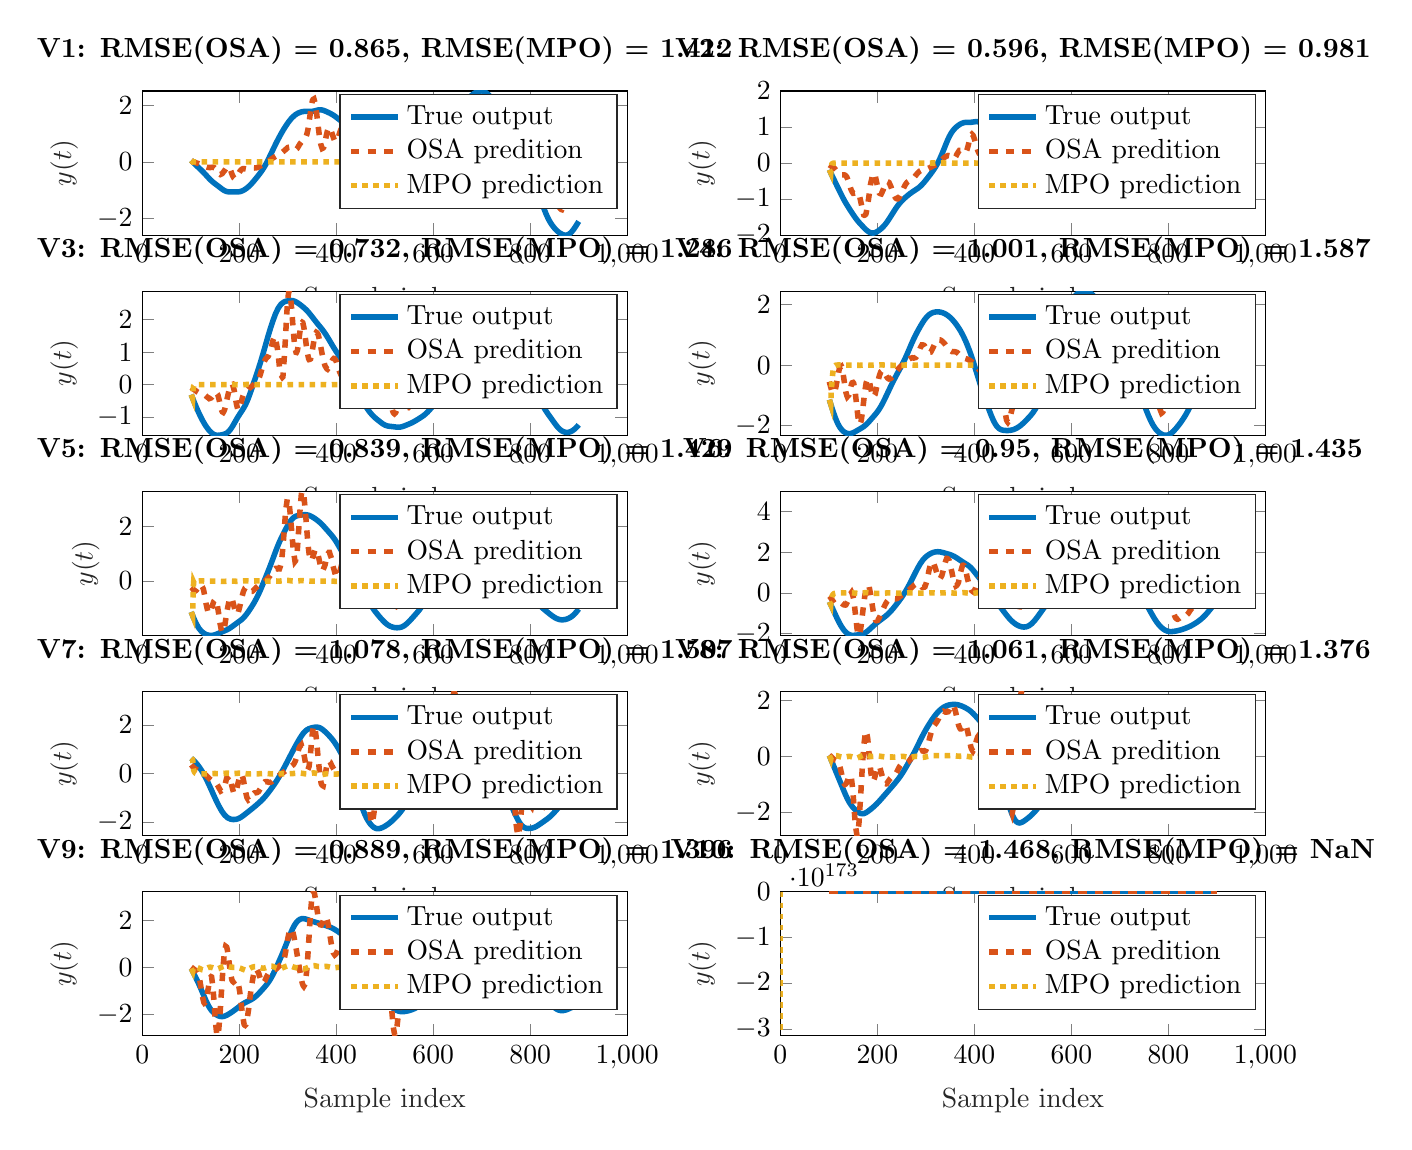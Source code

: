 % This file was created by matlab2tikz.
%
\definecolor{mycolor1}{rgb}{0.0,0.447,0.741}%
\definecolor{mycolor2}{rgb}{0.85,0.325,0.098}%
\definecolor{mycolor3}{rgb}{0.929,0.694,0.125}%
%
\begin{tikzpicture}

\begin{axis}[%
width=6.159cm,
height=1.831cm,
at={(0cm,10.169cm)},
scale only axis,
xmin=0,
xmax=1000,
xlabel style={font=\color{white!15!black}},
xlabel={Sample index},
ymin=-2.598,
ymax=2.513,
ylabel style={font=\color{white!15!black}},
ylabel={$y(t)$},
axis background/.style={fill=white},
title style={font=\bfseries},
title={V1: RMSE(OSA) = 0.865, RMSE(MPO) = 1.412},
legend style={legend cell align=left, align=left, draw=white!15!black}
]
\addplot [color=mycolor1, line width=2.0pt]
  table[row sep=crcr]{%
101	0.053\\
106	-0.039\\
111	-0.123\\
122	-0.299\\
126	-0.368\\
133	-0.499\\
137	-0.575\\
140	-0.629\\
145	-0.708\\
150	-0.776\\
158	-0.879\\
165	-0.972\\
169	-1.016\\
173	-1.046\\
176	-1.058\\
178	-1.064\\
183	-1.067\\
190	-1.067\\
196	-1.067\\
199	-1.062\\
201	-1.057\\
204	-1.044\\
207	-1.023\\
210	-0.996\\
213	-0.962\\
215	-0.938\\
220	-0.866\\
225	-0.78\\
230	-0.682\\
236	-0.556\\
240	-0.469\\
243	-0.402\\
247	-0.306\\
251	-0.199\\
253	-0.139\\
256	-0.047\\
260	0.089\\
267	0.341\\
272	0.522\\
277	0.696\\
280	0.797\\
285	0.957\\
291	1.136\\
296	1.273\\
301	1.398\\
302	1.421\\
308	1.549\\
314	1.646\\
315	1.66\\
321	1.726\\
328	1.77\\
331	1.781\\
333	1.785\\
336	1.788\\
339	1.787\\
347	1.784\\
350	1.789\\
354	1.802\\
359	1.824\\
362	1.836\\
364	1.843\\
367	1.845\\
370	1.84\\
373	1.828\\
377	1.802\\
381	1.772\\
387	1.723\\
390	1.695\\
393	1.665\\
396	1.632\\
401	1.567\\
409	1.461\\
414	1.402\\
425	1.284\\
428	1.243\\
429	1.229\\
431	1.195\\
434	1.141\\
439	1.027\\
444	0.895\\
452	0.668\\
458	0.497\\
478	-0.059\\
484	-0.219\\
489	-0.347\\
503	-0.697\\
508	-0.827\\
512	-0.929\\
514	-0.979\\
518	-1.072\\
520	-1.112\\
523	-1.17\\
525	-1.198\\
528	-1.237\\
529	-1.246\\
533	-1.272\\
534	-1.275\\
539	-1.275\\
544	-1.251\\
549	-1.209\\
554	-1.148\\
559	-1.066\\
564	-0.962\\
569	-0.839\\
573	-0.733\\
578	-0.593\\
582	-0.476\\
586	-0.351\\
592	-0.15\\
599	0.088\\
603	0.218\\
607	0.34\\
623	0.815\\
639	1.305\\
653	1.748\\
657	1.864\\
661	1.971\\
666	2.092\\
670	2.182\\
675	2.282\\
680	2.367\\
685	2.433\\
689	2.471\\
692	2.493\\
696	2.51\\
699	2.513\\
701	2.509\\
703	2.503\\
706	2.481\\
707	2.472\\
711	2.423\\
715	2.359\\
719	2.289\\
724	2.195\\
726	2.156\\
729	2.095\\
733	2.005\\
737	1.907\\
742	1.775\\
751	1.532\\
756	1.396\\
759	1.311\\
763	1.194\\
769	1.006\\
774	0.845\\
777	0.746\\
781	0.609\\
785	0.459\\
789	0.291\\
793	0.106\\
799	-0.19\\
804	-0.437\\
815	-0.979\\
819	-1.185\\
823	-1.392\\
826	-1.544\\
829	-1.688\\
830	-1.733\\
833	-1.86\\
834	-1.9\\
838	-2.043\\
842	-2.163\\
846	-2.264\\
849	-2.329\\
851	-2.371\\
856	-2.457\\
861	-2.524\\
866	-2.571\\
870	-2.595\\
871	-2.597\\
875	-2.598\\
877	-2.586\\
880	-2.565\\
884	-2.507\\
885	-2.49\\
889	-2.404\\
890	-2.381\\
895	-2.251\\
900	-2.112\\
};
\addlegendentry{True output}

\addplot [color=mycolor2, dashed, line width=2.0pt]
  table[row sep=crcr]{%
101	0.03\\
105	0.001\\
108	-0.018\\
113	-0.045\\
117	-0.067\\
120	-0.087\\
123	-0.112\\
129	-0.165\\
131	-0.178\\
134	-0.194\\
136	-0.199\\
138	-0.201\\
142	-0.2\\
144	-0.193\\
145	-0.197\\
148	-0.203\\
149	-0.215\\
151	-0.248\\
152	-0.268\\
153	-0.292\\
157	-0.398\\
158	-0.415\\
161	-0.45\\
162	-0.442\\
164	-0.423\\
165	-0.414\\
169	-0.322\\
170	-0.304\\
172	-0.249\\
173	-0.22\\
174	-0.214\\
177	-0.173\\
178	-0.187\\
179	-0.207\\
180	-0.229\\
181	-0.256\\
182	-0.295\\
184	-0.388\\
185	-0.437\\
186	-0.479\\
187	-0.514\\
189	-0.574\\
190	-0.588\\
192	-0.583\\
193	-0.572\\
196	-0.498\\
198	-0.434\\
201	-0.347\\
202	-0.321\\
205	-0.264\\
208	-0.241\\
210	-0.243\\
211	-0.245\\
215	-0.259\\
219	-0.258\\
222	-0.243\\
224	-0.233\\
226	-0.227\\
228	-0.219\\
229	-0.217\\
231	-0.218\\
234	-0.215\\
236	-0.209\\
237	-0.204\\
238	-0.198\\
242	-0.161\\
244	-0.14\\
246	-0.122\\
252	-0.077\\
255	-0.046\\
257	-0.023\\
268	0.119\\
271	0.153\\
278	0.222\\
283	0.274\\
289	0.341\\
292	0.383\\
295	0.428\\
300	0.507\\
302	0.516\\
304	0.522\\
305	0.524\\
306	0.521\\
308	0.501\\
309	0.49\\
311	0.459\\
312	0.443\\
315	0.448\\
318	0.446\\
319	0.461\\
321	0.517\\
325	0.634\\
331	0.763\\
332	0.777\\
334	0.799\\
336	0.836\\
337	0.868\\
338	0.907\\
339	0.953\\
340	1.023\\
341	1.096\\
342	1.19\\
343	1.295\\
344	1.406\\
346	1.659\\
348	1.903\\
349	2.01\\
351	2.177\\
352	2.205\\
353	2.221\\
354	2.231\\
355	2.169\\
356	2.109\\
357	2.029\\
358	1.908\\
359	1.792\\
360	1.658\\
361	1.512\\
364	1.09\\
365	0.954\\
367	0.737\\
368	0.631\\
370	0.522\\
371	0.473\\
373	0.491\\
374	0.51\\
376	0.638\\
377	0.71\\
379	0.886\\
380	0.967\\
382	1.113\\
383	1.156\\
385	1.214\\
386	1.205\\
388	1.16\\
389	1.129\\
391	1.021\\
393	0.917\\
395	0.819\\
396	0.776\\
398	0.74\\
399	0.724\\
400	0.735\\
401	0.761\\
403	0.821\\
404	0.857\\
405	0.915\\
407	1.024\\
408	1.077\\
409	1.122\\
410	1.16\\
412	1.206\\
413	1.219\\
414	1.203\\
417	1.114\\
418	1.058\\
419	0.99\\
420	0.926\\
421	0.865\\
423	0.721\\
424	0.653\\
425	0.59\\
426	0.532\\
427	0.476\\
428	0.423\\
429	0.373\\
430	0.337\\
433	0.237\\
434	0.221\\
435	0.216\\
436	0.201\\
438	0.176\\
439	0.186\\
440	0.194\\
442	0.205\\
443	0.214\\
445	0.242\\
447	0.265\\
449	0.281\\
451	0.288\\
452	0.288\\
454	0.275\\
456	0.255\\
457	0.243\\
461	0.182\\
465	0.126\\
468	0.09\\
472	0.049\\
480	-0.028\\
485	-0.071\\
491	-0.12\\
493	-0.14\\
495	-0.163\\
497	-0.189\\
499	-0.22\\
504	-0.3\\
506	-0.326\\
508	-0.351\\
510	-0.362\\
512	-0.37\\
513	-0.372\\
515	-0.36\\
517	-0.345\\
518	-0.335\\
519	-0.321\\
521	-0.288\\
523	-0.253\\
524	-0.238\\
526	-0.191\\
527	-0.165\\
528	-0.153\\
529	-0.145\\
530	-0.127\\
532	-0.087\\
533	-0.083\\
534	-0.09\\
537	-0.102\\
538	-0.115\\
540	-0.159\\
543	-0.233\\
545	-0.266\\
547	-0.303\\
548	-0.316\\
551	-0.303\\
552	-0.301\\
553	-0.296\\
555	-0.269\\
557	-0.24\\
558	-0.229\\
560	-0.219\\
562	-0.199\\
563	-0.193\\
565	-0.206\\
568	-0.218\\
570	-0.233\\
572	-0.244\\
573	-0.244\\
575	-0.238\\
576	-0.233\\
577	-0.226\\
580	-0.192\\
582	-0.169\\
585	-0.133\\
595	-0.029\\
599	0.016\\
602	0.05\\
605	0.079\\
609	0.112\\
611	0.133\\
613	0.161\\
614	0.178\\
617	0.235\\
619	0.278\\
623	0.349\\
628	0.42\\
630	0.451\\
631	0.474\\
633	0.534\\
634	0.566\\
635	0.612\\
636	0.662\\
637	0.714\\
638	0.77\\
640	0.887\\
641	0.941\\
643	1.053\\
644	1.086\\
645	1.111\\
647	1.158\\
648	1.157\\
649	1.144\\
650	1.127\\
651	1.108\\
652	1.085\\
654	1.029\\
655	0.998\\
656	0.963\\
657	0.962\\
660	0.975\\
661	1.008\\
662	1.068\\
663	1.133\\
664	1.199\\
665	1.271\\
666	1.357\\
669	1.607\\
670	1.657\\
671	1.696\\
672	1.724\\
674	1.778\\
675	1.749\\
676	1.713\\
677	1.674\\
683	1.421\\
684	1.387\\
688	1.44\\
689	1.461\\
690	1.493\\
692	1.554\\
693	1.556\\
696	1.496\\
697	1.403\\
699	1.213\\
700	1.107\\
702	0.829\\
703	0.693\\
704	0.577\\
706	0.353\\
707	0.243\\
709	0.214\\
710	0.204\\
711	0.223\\
713	0.45\\
714	0.568\\
715	0.721\\
716	0.9\\
718	1.253\\
719	1.397\\
720	1.521\\
721	1.639\\
722	1.735\\
723	1.742\\
725	1.736\\
726	1.682\\
727	1.582\\
728	1.486\\
729	1.394\\
730	1.276\\
731	1.159\\
732	1.047\\
733	0.948\\
734	0.881\\
735	0.817\\
736	0.756\\
737	0.725\\
739	0.76\\
740	0.778\\
741	0.824\\
742	0.892\\
743	0.957\\
744	1.019\\
745	1.076\\
746	1.117\\
747	1.151\\
748	1.183\\
749	1.17\\
750	1.144\\
752	1.071\\
753	1.027\\
754	0.948\\
755	0.873\\
756	0.803\\
757	0.737\\
758	0.676\\
759	0.618\\
760	0.565\\
761	0.515\\
762	0.468\\
763	0.452\\
765	0.425\\
766	0.412\\
767	0.406\\
768	0.413\\
769	0.416\\
771	0.418\\
772	0.41\\
773	0.399\\
775	0.368\\
776	0.348\\
777	0.318\\
778	0.29\\
779	0.267\\
780	0.248\\
781	0.227\\
782	0.209\\
783	0.192\\
784	0.179\\
786	0.162\\
787	0.146\\
789	0.121\\
790	0.109\\
792	0.074\\
795	0.024\\
802	-0.097\\
804	-0.126\\
805	-0.139\\
807	-0.172\\
808	-0.191\\
809	-0.213\\
810	-0.245\\
811	-0.284\\
812	-0.33\\
813	-0.383\\
815	-0.503\\
816	-0.565\\
817	-0.634\\
818	-0.695\\
819	-0.737\\
820	-0.773\\
821	-0.812\\
822	-0.829\\
823	-0.819\\
824	-0.802\\
825	-0.782\\
826	-0.745\\
827	-0.687\\
828	-0.619\\
829	-0.542\\
830	-0.471\\
831	-0.395\\
832	-0.302\\
833	-0.2\\
834	-0.135\\
835	-0.096\\
837	0.011\\
838	0.032\\
840	-0.054\\
841	-0.107\\
842	-0.173\\
843	-0.282\\
844	-0.399\\
845	-0.525\\
846	-0.659\\
848	-0.885\\
849	-1.002\\
850	-1.123\\
851	-1.201\\
853	-1.33\\
855	-1.458\\
856	-1.493\\
858	-1.557\\
860	-1.615\\
862	-1.659\\
864	-1.688\\
865	-1.694\\
866	-1.657\\
867	-1.616\\
869	-1.525\\
870	-1.45\\
872	-1.158\\
873	-1.016\\
874	-0.879\\
875	-0.713\\
876	-0.525\\
877	-0.33\\
878	-0.14\\
879	0.046\\
880	0.162\\
881	0.266\\
882	0.408\\
883	0.54\\
884	0.649\\
885	0.587\\
886	0.538\\
887	0.501\\
888	0.454\\
889	0.348\\
891	-0.05\\
893	-0.444\\
894	-0.629\\
895	-0.804\\
896	-0.964\\
897	-1.112\\
898	-1.252\\
899	-1.294\\
900	-1.292\\
};
\addlegendentry{OSA predition}

\addplot [color=mycolor3, dotted, line width=2.0pt]
  table[row sep=crcr]{%
101	0.053\\
104	-0.003\\
105	0.001\\
113	7.652e-05\\
196	-6.354e-05\\
261	0.0\\
331	6.773e-05\\
702	-6.657e-05\\
795	-0.0\\
839	0.0\\
900	-0.0\\
};
\addlegendentry{MPO prediction}

\end{axis}

\begin{axis}[%
width=6.159cm,
height=1.831cm,
at={(8.104cm,10.169cm)},
scale only axis,
xmin=0,
xmax=1000,
xlabel style={font=\color{white!15!black}},
xlabel={Sample index},
ymin=-2,
ymax=2,
ylabel style={font=\color{white!15!black}},
ylabel={$y(t)$},
axis background/.style={fill=white},
title style={font=\bfseries},
title={V2: RMSE(OSA) = 0.596, RMSE(MPO) = 0.981},
legend style={legend cell align=left, align=left, draw=white!15!black}
]
\addplot [color=mycolor1, line width=2.0pt]
  table[row sep=crcr]{%
101	-0.185\\
105	-0.303\\
107	-0.36\\
114	-0.556\\
126	-0.887\\
129	-0.966\\
133	-1.065\\
138	-1.178\\
143	-1.285\\
148	-1.388\\
151	-1.449\\
155	-1.525\\
159	-1.595\\
164	-1.674\\
170	-1.76\\
174	-1.815\\
177	-1.855\\
179	-1.877\\
182	-1.908\\
186	-1.933\\
187	-1.939\\
191	-1.942\\
192	-1.942\\
196	-1.927\\
200	-1.899\\
204	-1.863\\
208	-1.819\\
211	-1.78\\
212	-1.767\\
216	-1.706\\
220	-1.635\\
224	-1.555\\
237	-1.279\\
239	-1.239\\
243	-1.165\\
247	-1.1\\
249	-1.071\\
253	-1.015\\
258	-0.952\\
263	-0.895\\
267	-0.852\\
272	-0.804\\
284	-0.696\\
288	-0.652\\
292	-0.599\\
296	-0.54\\
300	-0.474\\
303	-0.423\\
308	-0.336\\
311	-0.282\\
315	-0.207\\
318	-0.148\\
322	-0.059\\
326	0.04\\
329	0.123\\
331	0.184\\
333	0.246\\
337	0.377\\
342	0.544\\
345	0.64\\
348	0.726\\
349	0.752\\
352	0.824\\
353	0.845\\
356	0.902\\
357	0.919\\
360	0.963\\
362	0.989\\
365	1.025\\
369	1.064\\
372	1.087\\
374	1.101\\
378	1.12\\
381	1.126\\
385	1.128\\
391	1.128\\
395	1.134\\
403	1.149\\
405	1.148\\
406	1.148\\
409	1.139\\
411	1.13\\
414	1.11\\
418	1.079\\
428	0.996\\
431	0.969\\
434	0.939\\
439	0.878\\
445	0.8\\
447	0.777\\
450	0.745\\
454	0.712\\
462	0.654\\
464	0.638\\
467	0.606\\
468	0.595\\
471	0.553\\
473	0.521\\
475	0.487\\
479	0.409\\
483	0.321\\
487	0.225\\
492	0.095\\
514	-0.493\\
519	-0.624\\
523	-0.723\\
527	-0.811\\
531	-0.884\\
535	-0.94\\
538	-0.969\\
539	-0.979\\
541	-0.991\\
543	-1.003\\
544	-1.007\\
548	-1.014\\
552	-1.006\\
555	-0.991\\
557	-0.976\\
560	-0.949\\
564	-0.906\\
579	-0.731\\
583	-0.681\\
587	-0.626\\
592	-0.551\\
596	-0.486\\
603	-0.368\\
609	-0.263\\
613	-0.191\\
617	-0.117\\
621	-0.039\\
626	0.069\\
631	0.189\\
637	0.344\\
641	0.448\\
645	0.55\\
650	0.669\\
655	0.78\\
659	0.864\\
664	0.963\\
668	1.034\\
672	1.094\\
673	1.108\\
677	1.153\\
681	1.187\\
683	1.201\\
687	1.224\\
691	1.242\\
694	1.252\\
697	1.257\\
700	1.257\\
703	1.253\\
707	1.243\\
711	1.23\\
717	1.207\\
720	1.193\\
723	1.172\\
725	1.155\\
727	1.132\\
729	1.108\\
730	1.094\\
734	1.029\\
738	0.952\\
744	0.828\\
748	0.742\\
751	0.676\\
755	0.584\\
759	0.486\\
763	0.379\\
768	0.236\\
773	0.084\\
778	-0.073\\
784	-0.264\\
788	-0.386\\
791	-0.47\\
792	-0.498\\
794	-0.547\\
796	-0.596\\
798	-0.639\\
800	-0.681\\
803	-0.738\\
805	-0.775\\
811	-0.878\\
814	-0.928\\
817	-0.976\\
821	-1.033\\
825	-1.079\\
829	-1.109\\
833	-1.121\\
834	-1.122\\
838	-1.118\\
848	-1.086\\
851	-1.081\\
855	-1.082\\
859	-1.087\\
863	-1.092\\
866	-1.091\\
868	-1.088\\
871	-1.076\\
874	-1.057\\
877	-1.032\\
890	-0.915\\
895	-0.873\\
899	-0.834\\
900	-0.823\\
};
\addlegendentry{True output}

\addplot [color=mycolor2, dashed, line width=2.0pt]
  table[row sep=crcr]{%
101	-0.05\\
103	-0.07\\
110	-0.13\\
112	-0.154\\
114	-0.183\\
118	-0.247\\
119	-0.265\\
120	-0.279\\
122	-0.3\\
124	-0.321\\
125	-0.325\\
127	-0.329\\
129	-0.33\\
130	-0.331\\
132	-0.329\\
133	-0.333\\
135	-0.357\\
136	-0.371\\
137	-0.389\\
138	-0.421\\
139	-0.456\\
140	-0.493\\
141	-0.533\\
144	-0.663\\
145	-0.709\\
146	-0.744\\
147	-0.772\\
149	-0.819\\
150	-0.838\\
152	-0.837\\
154	-0.832\\
158	-0.807\\
159	-0.812\\
160	-0.831\\
162	-0.878\\
163	-0.903\\
164	-0.961\\
165	-1.021\\
166	-1.083\\
168	-1.212\\
169	-1.278\\
171	-1.385\\
172	-1.441\\
173	-1.448\\
174	-1.445\\
176	-1.423\\
177	-1.384\\
178	-1.308\\
181	-1.074\\
182	-0.982\\
183	-0.884\\
184	-0.784\\
186	-0.579\\
187	-0.521\\
188	-0.467\\
190	-0.339\\
191	-0.285\\
192	-0.302\\
193	-0.318\\
194	-0.332\\
195	-0.347\\
196	-0.379\\
200	-0.629\\
201	-0.684\\
203	-0.785\\
204	-0.834\\
205	-0.843\\
207	-0.853\\
208	-0.857\\
209	-0.832\\
211	-0.77\\
212	-0.74\\
213	-0.705\\
215	-0.631\\
216	-0.595\\
217	-0.572\\
219	-0.531\\
220	-0.511\\
223	-0.529\\
224	-0.538\\
227	-0.624\\
228	-0.656\\
230	-0.735\\
232	-0.809\\
234	-0.878\\
235	-0.907\\
237	-0.958\\
238	-0.975\\
239	-0.986\\
240	-0.991\\
242	-0.994\\
243	-0.984\\
244	-0.97\\
246	-0.93\\
247	-0.91\\
249	-0.85\\
250	-0.818\\
252	-0.759\\
253	-0.726\\
254	-0.696\\
256	-0.641\\
257	-0.616\\
258	-0.593\\
260	-0.556\\
261	-0.538\\
263	-0.516\\
265	-0.498\\
266	-0.49\\
268	-0.477\\
270	-0.464\\
272	-0.446\\
275	-0.411\\
278	-0.36\\
280	-0.329\\
282	-0.295\\
284	-0.266\\
287	-0.229\\
288	-0.218\\
292	-0.188\\
296	-0.174\\
301	-0.164\\
303	-0.157\\
305	-0.149\\
308	-0.13\\
310	-0.116\\
314	-0.087\\
318	-0.061\\
322	-0.034\\
324	-0.018\\
326	0.0\\
328	0.022\\
330	0.047\\
333	0.089\\
335	0.115\\
337	0.141\\
339	0.161\\
341	0.18\\
343	0.194\\
346	0.209\\
348	0.205\\
350	0.199\\
352	0.171\\
353	0.16\\
354	0.152\\
355	0.138\\
356	0.126\\
357	0.123\\
358	0.128\\
359	0.135\\
360	0.146\\
361	0.163\\
362	0.186\\
363	0.213\\
364	0.243\\
365	0.265\\
367	0.308\\
368	0.331\\
369	0.349\\
373	0.351\\
374	0.343\\
375	0.333\\
377	0.306\\
378	0.296\\
379	0.298\\
381	0.296\\
382	0.295\\
383	0.315\\
384	0.342\\
385	0.376\\
386	0.423\\
387	0.473\\
388	0.528\\
389	0.587\\
390	0.643\\
392	0.738\\
393	0.766\\
394	0.785\\
395	0.8\\
397	0.773\\
398	0.746\\
399	0.707\\
400	0.67\\
402	0.573\\
403	0.527\\
405	0.433\\
406	0.392\\
407	0.353\\
408	0.317\\
409	0.292\\
410	0.264\\
412	0.249\\
413	0.254\\
414	0.27\\
415	0.288\\
417	0.357\\
418	0.394\\
419	0.433\\
420	0.47\\
422	0.521\\
423	0.536\\
424	0.535\\
426	0.53\\
427	0.513\\
429	0.464\\
430	0.443\\
433	0.363\\
434	0.339\\
437	0.296\\
438	0.287\\
440	0.303\\
441	0.313\\
442	0.328\\
445	0.411\\
446	0.439\\
447	0.464\\
449	0.499\\
450	0.511\\
451	0.509\\
453	0.487\\
454	0.473\\
456	0.416\\
457	0.391\\
459	0.333\\
460	0.308\\
462	0.266\\
463	0.247\\
464	0.23\\
466	0.205\\
468	0.183\\
469	0.176\\
471	0.161\\
472	0.155\\
481	0.12\\
483	0.11\\
486	0.09\\
489	0.068\\
493	0.034\\
498	-0.012\\
504	-0.067\\
509	-0.113\\
512	-0.144\\
514	-0.167\\
518	-0.206\\
519	-0.213\\
522	-0.227\\
523	-0.23\\
524	-0.229\\
528	-0.219\\
531	-0.191\\
532	-0.19\\
534	-0.173\\
535	-0.165\\
536	-0.167\\
538	-0.17\\
539	-0.173\\
540	-0.178\\
541	-0.186\\
543	-0.205\\
547	-0.226\\
548	-0.228\\
552	-0.218\\
553	-0.214\\
555	-0.203\\
556	-0.202\\
559	-0.206\\
560	-0.215\\
562	-0.242\\
563	-0.257\\
564	-0.275\\
567	-0.336\\
568	-0.353\\
570	-0.377\\
571	-0.388\\
572	-0.389\\
575	-0.377\\
579	-0.323\\
581	-0.293\\
583	-0.266\\
586	-0.232\\
587	-0.223\\
591	-0.198\\
596	-0.179\\
599	-0.166\\
603	-0.143\\
606	-0.123\\
618	-0.042\\
624	-0.0\\
627	0.024\\
631	0.061\\
637	0.118\\
640	0.143\\
642	0.157\\
646	0.179\\
649	0.19\\
653	0.221\\
654	0.233\\
656	0.26\\
658	0.291\\
660	0.314\\
662	0.336\\
663	0.345\\
665	0.343\\
667	0.34\\
668	0.334\\
669	0.326\\
671	0.301\\
672	0.288\\
673	0.285\\
674	0.28\\
676	0.262\\
677	0.263\\
681	0.316\\
682	0.342\\
684	0.397\\
685	0.426\\
686	0.452\\
687	0.471\\
690	0.522\\
691	0.521\\
694	0.505\\
695	0.497\\
698	0.454\\
700	0.432\\
701	0.427\\
703	0.431\\
704	0.443\\
706	0.48\\
707	0.507\\
709	0.566\\
711	0.617\\
712	0.641\\
714	0.655\\
715	0.656\\
717	0.621\\
718	0.599\\
719	0.562\\
720	0.529\\
721	0.493\\
722	0.452\\
724	0.377\\
725	0.34\\
726	0.306\\
727	0.274\\
729	0.219\\
730	0.207\\
731	0.201\\
732	0.19\\
733	0.181\\
734	0.186\\
737	0.23\\
738	0.249\\
740	0.292\\
741	0.312\\
742	0.327\\
743	0.335\\
745	0.344\\
746	0.343\\
747	0.333\\
750	0.297\\
752	0.262\\
754	0.232\\
757	0.191\\
758	0.179\\
762	0.141\\
770	0.071\\
774	0.031\\
779	-0.023\\
785	-0.089\\
789	-0.128\\
791	-0.141\\
793	-0.153\\
794	-0.154\\
800	-0.155\\
801	-0.161\\
802	-0.169\\
803	-0.179\\
804	-0.191\\
805	-0.207\\
806	-0.226\\
807	-0.248\\
808	-0.271\\
809	-0.293\\
811	-0.333\\
812	-0.354\\
813	-0.367\\
816	-0.387\\
817	-0.385\\
820	-0.36\\
821	-0.348\\
823	-0.315\\
824	-0.297\\
826	-0.266\\
828	-0.226\\
829	-0.211\\
830	-0.207\\
832	-0.181\\
833	-0.168\\
835	-0.186\\
836	-0.194\\
837	-0.204\\
838	-0.226\\
839	-0.259\\
840	-0.294\\
841	-0.332\\
842	-0.374\\
843	-0.426\\
844	-0.479\\
845	-0.534\\
846	-0.59\\
848	-0.692\\
849	-0.742\\
850	-0.775\\
852	-0.836\\
854	-0.841\\
855	-0.841\\
856	-0.815\\
857	-0.791\\
858	-0.763\\
859	-0.719\\
861	-0.636\\
862	-0.587\\
863	-0.542\\
865	-0.456\\
866	-0.415\\
867	-0.378\\
869	-0.311\\
870	-0.286\\
872	-0.245\\
873	-0.237\\
875	-0.234\\
876	-0.248\\
877	-0.268\\
878	-0.29\\
879	-0.321\\
882	-0.425\\
884	-0.484\\
885	-0.51\\
886	-0.519\\
888	-0.53\\
889	-0.522\\
891	-0.489\\
892	-0.473\\
894	-0.421\\
897	-0.352\\
898	-0.331\\
899	-0.312\\
900	-0.298\\
};
\addlegendentry{OSA predition}

\addplot [color=mycolor3, dotted, line width=2.0pt]
  table[row sep=crcr]{%
101	-0.185\\
104	-0.273\\
105	-0.087\\
106	-0.031\\
107	-0.017\\
108	-0.009\\
109	-0.004\\
111	-0.001\\
116	-0.0\\
178	-0.001\\
195	0.0\\
215	4.939e-05\\
232	-0.001\\
251	-0.002\\
295	0.0\\
318	0.001\\
336	0.001\\
357	-0.001\\
372	-0.0\\
386	0.0\\
397	0.001\\
414	-0.0\\
428	0.0\\
441	0.0\\
455	0.001\\
473	-0.001\\
557	0.001\\
582	-0.0\\
603	-0.0\\
726	-0.001\\
737	-0.0\\
751	0.0\\
775	-0.0\\
841	-0.0\\
857	-0.001\\
876	0.0\\
892	-0.001\\
900	9.739e-05\\
};
\addlegendentry{MPO prediction}

\end{axis}

\begin{axis}[%
width=6.159cm,
height=1.831cm,
at={(0cm,7.627cm)},
scale only axis,
xmin=0,
xmax=1000,
xlabel style={font=\color{white!15!black}},
xlabel={Sample index},
ymin=-1.557,
ymax=2.875,
ylabel style={font=\color{white!15!black}},
ylabel={$y(t)$},
axis background/.style={fill=white},
title style={font=\bfseries},
title={V3: RMSE(OSA) = 0.732, RMSE(MPO) = 1.286},
legend style={legend cell align=left, align=left, draw=white!15!black}
]
\addplot [color=mycolor1, line width=2.0pt]
  table[row sep=crcr]{%
101	-0.308\\
105	-0.461\\
110	-0.643\\
114	-0.782\\
119	-0.945\\
124	-1.092\\
129	-1.222\\
134	-1.333\\
138	-1.408\\
140	-1.439\\
143	-1.483\\
147	-1.525\\
149	-1.537\\
152	-1.553\\
155	-1.557\\
158	-1.556\\
162	-1.548\\
165	-1.539\\
167	-1.532\\
170	-1.518\\
172	-1.506\\
175	-1.48\\
178	-1.442\\
179	-1.427\\
182	-1.374\\
185	-1.307\\
186	-1.284\\
190	-1.181\\
194	-1.076\\
197	-1.0\\
201	-0.906\\
206	-0.793\\
209	-0.722\\
212	-0.641\\
213	-0.611\\
216	-0.515\\
219	-0.403\\
220	-0.365\\
224	-0.199\\
231	0.108\\
238	0.419\\
240	0.509\\
244	0.698\\
247	0.846\\
251	1.052\\
257	1.365\\
260	1.52\\
264	1.716\\
265	1.763\\
269	1.945\\
274	2.147\\
275	2.184\\
280	2.342\\
281	2.366\\
286	2.471\\
291	2.53\\
292	2.539\\
294	2.552\\
297	2.567\\
300	2.577\\
303	2.584\\
306	2.587\\
309	2.585\\
311	2.58\\
314	2.565\\
316	2.552\\
319	2.527\\
322	2.497\\
326	2.453\\
330	2.406\\
334	2.356\\
337	2.315\\
340	2.27\\
343	2.22\\
347	2.147\\
359	1.917\\
370	1.717\\
373	1.659\\
378	1.552\\
383	1.434\\
395	1.133\\
400	1.016\\
405	0.902\\
407	0.856\\
411	0.756\\
415	0.646\\
419	0.524\\
423	0.397\\
432	0.11\\
437	-0.043\\
442	-0.189\\
446	-0.301\\
450	-0.408\\
455	-0.534\\
460	-0.651\\
465	-0.761\\
469	-0.843\\
474	-0.931\\
478	-0.991\\
483	-1.056\\
492	-1.162\\
496	-1.205\\
500	-1.239\\
501	-1.246\\
505	-1.268\\
508	-1.277\\
514	-1.287\\
519	-1.296\\
525	-1.307\\
527	-1.309\\
530	-1.308\\
533	-1.302\\
536	-1.291\\
540	-1.271\\
546	-1.236\\
553	-1.192\\
556	-1.171\\
560	-1.14\\
564	-1.106\\
571	-1.041\\
576	-0.993\\
580	-0.951\\
584	-0.903\\
588	-0.847\\
593	-0.767\\
598	-0.679\\
603	-0.589\\
607	-0.514\\
612	-0.414\\
617	-0.305\\
621	-0.208\\
625	-0.105\\
631	0.057\\
639	0.271\\
644	0.406\\
647	0.489\\
651	0.604\\
657	0.779\\
661	0.889\\
665	0.982\\
669	1.06\\
673	1.124\\
685	1.293\\
689	1.345\\
693	1.388\\
695	1.402\\
697	1.415\\
699	1.422\\
702	1.428\\
706	1.427\\
711	1.416\\
715	1.404\\
719	1.388\\
723	1.369\\
728	1.343\\
736	1.298\\
739	1.278\\
742	1.256\\
745	1.23\\
748	1.198\\
752	1.146\\
756	1.087\\
762	0.992\\
769	0.877\\
771	0.843\\
775	0.771\\
778	0.713\\
782	0.627\\
787	0.506\\
792	0.373\\
797	0.232\\
803	0.055\\
807	-0.065\\
813	-0.251\\
820	-0.47\\
822	-0.53\\
826	-0.647\\
831	-0.775\\
836	-0.888\\
851	-1.2\\
855	-1.278\\
857	-1.312\\
860	-1.361\\
861	-1.374\\
865	-1.42\\
869	-1.45\\
871	-1.458\\
874	-1.468\\
878	-1.467\\
880	-1.46\\
882	-1.453\\
884	-1.44\\
886	-1.425\\
888	-1.405\\
890	-1.385\\
893	-1.346\\
894	-1.333\\
898	-1.271\\
900	-1.236\\
};
\addlegendentry{True output}

\addplot [color=mycolor2, dashed, line width=2.0pt]
  table[row sep=crcr]{%
101	-0.088\\
103	-0.111\\
109	-0.174\\
112	-0.207\\
113	-0.219\\
115	-0.237\\
118	-0.263\\
120	-0.273\\
123	-0.281\\
125	-0.292\\
127	-0.299\\
128	-0.304\\
131	-0.342\\
133	-0.37\\
136	-0.405\\
138	-0.43\\
142	-0.408\\
143	-0.394\\
144	-0.374\\
146	-0.326\\
147	-0.304\\
148	-0.293\\
150	-0.252\\
151	-0.232\\
152	-0.24\\
153	-0.258\\
154	-0.274\\
155	-0.293\\
156	-0.322\\
157	-0.377\\
158	-0.435\\
159	-0.498\\
161	-0.639\\
162	-0.702\\
164	-0.807\\
165	-0.835\\
167	-0.853\\
168	-0.83\\
169	-0.792\\
170	-0.758\\
171	-0.697\\
172	-0.631\\
173	-0.572\\
174	-0.5\\
175	-0.43\\
176	-0.368\\
177	-0.298\\
178	-0.235\\
179	-0.176\\
180	-0.14\\
181	-0.087\\
182	-0.039\\
183	-0.019\\
184	-0.006\\
185	0.004\\
186	0.008\\
187	-0.036\\
188	-0.086\\
189	-0.143\\
190	-0.214\\
193	-0.492\\
194	-0.579\\
195	-0.645\\
196	-0.703\\
197	-0.755\\
198	-0.776\\
199	-0.758\\
201	-0.716\\
202	-0.663\\
203	-0.595\\
204	-0.537\\
205	-0.489\\
206	-0.428\\
207	-0.376\\
208	-0.336\\
209	-0.307\\
211	-0.259\\
212	-0.241\\
213	-0.232\\
214	-0.22\\
215	-0.201\\
216	-0.185\\
217	-0.177\\
218	-0.157\\
219	-0.138\\
220	-0.122\\
221	-0.111\\
222	-0.097\\
224	-0.074\\
226	-0.053\\
228	-0.028\\
230	0.002\\
234	0.065\\
236	0.094\\
237	0.111\\
238	0.13\\
239	0.152\\
240	0.179\\
241	0.212\\
242	0.249\\
243	0.293\\
246	0.443\\
247	0.501\\
248	0.555\\
249	0.598\\
250	0.644\\
251	0.692\\
252	0.724\\
254	0.778\\
255	0.802\\
257	0.834\\
258	0.848\\
259	0.858\\
260	0.879\\
261	0.909\\
263	0.974\\
264	1.007\\
267	1.201\\
268	1.267\\
269	1.326\\
270	1.378\\
271	1.414\\
272	1.448\\
273	1.483\\
274	1.435\\
275	1.377\\
276	1.312\\
277	1.24\\
278	1.163\\
279	1.07\\
280	0.946\\
281	0.819\\
282	0.674\\
283	0.518\\
284	0.357\\
285	0.307\\
286	0.295\\
287	0.279\\
288	0.247\\
289	0.224\\
290	0.239\\
291	0.442\\
292	0.654\\
293	0.878\\
294	1.114\\
295	1.36\\
296	1.627\\
297	1.916\\
298	2.19\\
299	2.407\\
300	2.618\\
301	2.741\\
302	2.832\\
303	2.875\\
304	2.829\\
305	2.781\\
306	2.648\\
307	2.5\\
308	2.333\\
309	2.134\\
312	1.555\\
313	1.392\\
314	1.25\\
315	1.117\\
317	0.994\\
318	0.99\\
319	1.017\\
320	1.059\\
322	1.253\\
323	1.371\\
324	1.496\\
325	1.613\\
326	1.711\\
327	1.807\\
328	1.878\\
330	1.915\\
331	1.905\\
332	1.84\\
333	1.776\\
334	1.695\\
335	1.579\\
337	1.353\\
338	1.236\\
339	1.121\\
340	1.01\\
341	0.938\\
343	0.801\\
344	0.772\\
346	0.779\\
347	0.79\\
350	0.994\\
351	1.081\\
352	1.174\\
353	1.263\\
354	1.351\\
355	1.426\\
356	1.485\\
357	1.533\\
358	1.58\\
359	1.607\\
360	1.598\\
362	1.558\\
363	1.53\\
364	1.464\\
365	1.394\\
366	1.327\\
367	1.263\\
368	1.176\\
369	1.092\\
370	1.012\\
371	0.936\\
372	0.865\\
373	0.799\\
374	0.738\\
375	0.678\\
376	0.622\\
377	0.573\\
381	0.481\\
382	0.472\\
386	0.54\\
387	0.567\\
389	0.645\\
391	0.717\\
392	0.749\\
393	0.772\\
394	0.793\\
395	0.807\\
396	0.803\\
398	0.77\\
399	0.748\\
400	0.707\\
401	0.66\\
403	0.576\\
404	0.523\\
405	0.475\\
406	0.432\\
407	0.394\\
408	0.358\\
409	0.324\\
410	0.294\\
411	0.267\\
412	0.252\\
414	0.214\\
415	0.197\\
416	0.192\\
419	0.167\\
421	0.162\\
424	0.15\\
425	0.144\\
427	0.128\\
429	0.106\\
438	-0.011\\
441	-0.043\\
444	-0.072\\
447	-0.099\\
451	-0.13\\
455	-0.159\\
459	-0.193\\
462	-0.222\\
463	-0.232\\
465	-0.245\\
468	-0.263\\
470	-0.266\\
473	-0.261\\
474	-0.264\\
475	-0.264\\
477	-0.263\\
478	-0.269\\
480	-0.3\\
481	-0.317\\
482	-0.337\\
483	-0.368\\
485	-0.435\\
486	-0.471\\
487	-0.504\\
488	-0.533\\
490	-0.578\\
491	-0.601\\
492	-0.599\\
493	-0.592\\
495	-0.576\\
496	-0.561\\
498	-0.505\\
500	-0.447\\
502	-0.407\\
504	-0.358\\
505	-0.346\\
508	-0.388\\
509	-0.405\\
510	-0.448\\
511	-0.5\\
512	-0.555\\
513	-0.617\\
514	-0.682\\
515	-0.739\\
517	-0.841\\
518	-0.865\\
519	-0.886\\
520	-0.898\\
522	-0.87\\
523	-0.843\\
524	-0.804\\
525	-0.767\\
528	-0.627\\
530	-0.541\\
531	-0.506\\
533	-0.451\\
534	-0.435\\
536	-0.43\\
537	-0.439\\
539	-0.484\\
540	-0.512\\
543	-0.613\\
545	-0.666\\
546	-0.689\\
549	-0.704\\
552	-0.662\\
554	-0.618\\
556	-0.576\\
558	-0.539\\
559	-0.524\\
562	-0.503\\
565	-0.515\\
569	-0.542\\
571	-0.54\\
572	-0.539\\
573	-0.531\\
576	-0.489\\
582	-0.364\\
583	-0.345\\
584	-0.328\\
588	-0.279\\
590	-0.272\\
592	-0.265\\
594	-0.269\\
597	-0.272\\
599	-0.27\\
600	-0.269\\
602	-0.257\\
605	-0.234\\
612	-0.159\\
615	-0.131\\
625	-0.048\\
630	-0.002\\
637	0.065\\
640	0.092\\
642	0.113\\
644	0.138\\
646	0.169\\
650	0.237\\
651	0.251\\
654	0.286\\
657	0.295\\
658	0.295\\
660	0.283\\
661	0.276\\
662	0.27\\
663	0.253\\
664	0.235\\
665	0.214\\
666	0.21\\
668	0.172\\
669	0.155\\
670	0.169\\
671	0.18\\
672	0.197\\
673	0.222\\
674	0.273\\
675	0.33\\
676	0.394\\
678	0.531\\
679	0.594\\
680	0.659\\
681	0.721\\
682	0.753\\
684	0.787\\
685	0.804\\
686	0.777\\
688	0.713\\
689	0.684\\
690	0.634\\
693	0.475\\
694	0.438\\
695	0.395\\
697	0.302\\
698	0.289\\
699	0.283\\
701	0.269\\
702	0.289\\
704	0.365\\
705	0.406\\
706	0.453\\
709	0.608\\
710	0.653\\
711	0.684\\
713	0.739\\
714	0.759\\
716	0.761\\
717	0.761\\
718	0.757\\
721	0.733\\
722	0.729\\
725	0.733\\
726	0.742\\
729	0.778\\
731	0.796\\
732	0.804\\
733	0.801\\
735	0.784\\
736	0.767\\
739	0.682\\
740	0.642\\
741	0.603\\
742	0.567\\
744	0.492\\
745	0.456\\
746	0.427\\
748	0.374\\
749	0.356\\
751	0.338\\
752	0.332\\
755	0.361\\
757	0.399\\
759	0.437\\
760	0.452\\
762	0.476\\
763	0.483\\
764	0.48\\
766	0.468\\
767	0.456\\
769	0.419\\
770	0.402\\
773	0.337\\
775	0.3\\
777	0.266\\
778	0.251\\
782	0.206\\
784	0.191\\
786	0.175\\
789	0.157\\
794	0.122\\
797	0.096\\
800	0.066\\
807	-0.01\\
814	-0.088\\
817	-0.122\\
820	-0.153\\
822	-0.17\\
824	-0.182\\
827	-0.196\\
829	-0.192\\
830	-0.188\\
832	-0.197\\
833	-0.197\\
834	-0.198\\
835	-0.203\\
836	-0.223\\
837	-0.246\\
838	-0.272\\
839	-0.302\\
840	-0.338\\
842	-0.423\\
843	-0.467\\
844	-0.514\\
845	-0.552\\
846	-0.583\\
847	-0.608\\
849	-0.653\\
850	-0.657\\
851	-0.645\\
853	-0.615\\
854	-0.6\\
855	-0.575\\
856	-0.543\\
857	-0.509\\
859	-0.433\\
860	-0.405\\
861	-0.384\\
862	-0.359\\
864	-0.299\\
865	-0.287\\
866	-0.289\\
868	-0.289\\
869	-0.291\\
871	-0.322\\
873	-0.356\\
874	-0.366\\
876	-0.379\\
877	-0.386\\
878	-0.391\\
883	-0.343\\
886	-0.306\\
887	-0.304\\
890	-0.303\\
891	-0.312\\
895	-0.361\\
898	-0.394\\
899	-0.392\\
900	-0.388\\
};
\addlegendentry{OSA predition}

\addplot [color=mycolor3, dotted, line width=2.0pt]
  table[row sep=crcr]{%
101	-0.308\\
104	-0.423\\
105	-0.131\\
106	-0.043\\
107	-0.029\\
108	-0.018\\
109	-0.008\\
110	-0.003\\
112	-0.0\\
116	0.001\\
133	0.001\\
145	0.002\\
154	0.001\\
167	-0.001\\
176	0.003\\
183	0.004\\
189	0.001\\
198	-0.004\\
203	-0.003\\
216	0.005\\
219	0.005\\
235	-0.0\\
252	0.004\\
264	0.002\\
274	0.001\\
288	-0.001\\
304	0.003\\
319	0.001\\
332	0.002\\
346	0.0\\
366	0.002\\
381	-0.0\\
395	0.003\\
401	0.003\\
416	-0.001\\
443	0.002\\
482	-0.0\\
492	-0.001\\
509	-0.0\\
520	-0.003\\
540	-0.001\\
551	-0.002\\
566	-0.001\\
578	-0.001\\
590	0.0\\
609	-0.0\\
623	0.001\\
640	-0.0\\
652	0.001\\
671	-0.002\\
682	0.002\\
690	8.466e-05\\
699	-0.001\\
724	0.002\\
738	0.001\\
752	-0.0\\
769	0.001\\
787	-0.001\\
834	0.001\\
848	-0.002\\
874	0.001\\
900	0.001\\
};
\addlegendentry{MPO prediction}

\end{axis}

\begin{axis}[%
width=6.159cm,
height=1.831cm,
at={(8.104cm,7.627cm)},
scale only axis,
xmin=0,
xmax=1000,
xlabel style={font=\color{white!15!black}},
xlabel={Sample index},
ymin=-2.322,
ymax=2.448,
ylabel style={font=\color{white!15!black}},
ylabel={$y(t)$},
axis background/.style={fill=white},
title style={font=\bfseries},
title={V4: RMSE(OSA) = 1.001, RMSE(MPO) = 1.587},
legend style={legend cell align=left, align=left, draw=white!15!black}
]
\addplot [color=mycolor1, line width=2.0pt]
  table[row sep=crcr]{%
101	-1.145\\
104	-1.298\\
108	-1.498\\
110	-1.592\\
113	-1.73\\
116	-1.847\\
118	-1.923\\
122	-2.041\\
123	-2.066\\
127	-2.148\\
129	-2.178\\
130	-2.192\\
131	-2.205\\
134	-2.234\\
137	-2.254\\
140	-2.265\\
143	-2.267\\
145	-2.262\\
147	-2.256\\
150	-2.238\\
154	-2.205\\
166	-2.094\\
170	-2.054\\
173	-2.02\\
177	-1.966\\
180	-1.919\\
185	-1.831\\
192	-1.702\\
197	-1.606\\
200	-1.545\\
203	-1.477\\
205	-1.426\\
207	-1.374\\
210	-1.287\\
211	-1.257\\
215	-1.129\\
218	-1.028\\
229	-0.655\\
235	-0.463\\
241	-0.282\\
250	-0.017\\
251	0.012\\
256	0.173\\
261	0.35\\
271	0.726\\
275	0.867\\
279	0.998\\
281	1.06\\
284	1.15\\
289	1.292\\
293	1.399\\
297	1.496\\
301	1.577\\
302	1.596\\
306	1.658\\
309	1.691\\
311	1.713\\
316	1.745\\
321	1.76\\
326	1.761\\
330	1.753\\
333	1.739\\
335	1.73\\
340	1.694\\
345	1.643\\
350	1.578\\
355	1.497\\
359	1.422\\
361	1.382\\
366	1.271\\
371	1.144\\
372	1.117\\
377	0.967\\
378	0.934\\
383	0.759\\
384	0.721\\
389	0.519\\
391	0.43\\
394	0.295\\
399	0.048\\
404	-0.212\\
409	-0.477\\
413	-0.684\\
417	-0.881\\
420	-1.022\\
422	-1.115\\
428	-1.38\\
431	-1.51\\
435	-1.674\\
439	-1.823\\
443	-1.947\\
447	-2.039\\
449	-2.07\\
451	-2.1\\
452	-2.11\\
455	-2.136\\
457	-2.146\\
460	-2.157\\
463	-2.162\\
467	-2.165\\
470	-2.164\\
474	-2.157\\
477	-2.148\\
479	-2.14\\
481	-2.13\\
485	-2.104\\
489	-2.069\\
493	-2.027\\
496	-1.99\\
501	-1.919\\
507	-1.824\\
512	-1.74\\
516	-1.669\\
521	-1.57\\
526	-1.447\\
528	-1.386\\
531	-1.292\\
532	-1.258\\
537	-1.063\\
542	-0.834\\
544	-0.734\\
548	-0.531\\
555	-0.157\\
562	0.224\\
564	0.334\\
569	0.616\\
577	1.083\\
579	1.2\\
583	1.425\\
584	1.478\\
588	1.678\\
592	1.848\\
593	1.887\\
597	2.025\\
601	2.139\\
605	2.233\\
609	2.311\\
612	2.358\\
613	2.371\\
616	2.405\\
618	2.42\\
620	2.434\\
624	2.448\\
628	2.448\\
631	2.441\\
634	2.428\\
637	2.406\\
639	2.387\\
641	2.365\\
644	2.323\\
647	2.273\\
650	2.216\\
659	2.035\\
663	1.961\\
670	1.835\\
674	1.756\\
678	1.667\\
681	1.596\\
686	1.467\\
690	1.358\\
693	1.274\\
697	1.155\\
701	1.023\\
703	0.95\\
706	0.838\\
710	0.672\\
712	0.583\\
715	0.446\\
721	0.153\\
727	-0.154\\
737	-0.672\\
742	-0.922\\
747	-1.161\\
748	-1.207\\
753	-1.429\\
757	-1.593\\
759	-1.673\\
763	-1.817\\
764	-1.851\\
768	-1.973\\
769	-2.0\\
773	-2.096\\
774	-2.117\\
778	-2.189\\
779	-2.204\\
782	-2.245\\
786	-2.285\\
789	-2.306\\
791	-2.315\\
793	-2.322\\
797	-2.32\\
800	-2.308\\
802	-2.293\\
804	-2.276\\
808	-2.227\\
812	-2.164\\
816	-2.092\\
821	-1.993\\
824	-1.931\\
830	-1.793\\
835	-1.666\\
837	-1.61\\
841	-1.495\\
847	-1.308\\
852	-1.144\\
857	-0.969\\
862	-0.778\\
867	-0.567\\
869	-0.475\\
872	-0.336\\
881	0.096\\
886	0.327\\
893	0.641\\
898	0.862\\
900	0.948\\
};
\addlegendentry{True output}

\addplot [color=mycolor2, dashed, line width=2.0pt]
  table[row sep=crcr]{%
101	-0.549\\
102	-0.617\\
104	-0.737\\
107	-0.896\\
108	-0.915\\
109	-0.913\\
110	-0.903\\
112	-0.873\\
113	-0.828\\
114	-0.761\\
115	-0.684\\
116	-0.599\\
117	-0.507\\
118	-0.44\\
119	-0.367\\
120	-0.269\\
121	-0.167\\
122	-0.08\\
123	-0.077\\
124	-0.066\\
125	-0.049\\
126	-0.038\\
127	-0.072\\
128	-0.16\\
129	-0.253\\
130	-0.354\\
131	-0.461\\
132	-0.572\\
133	-0.686\\
134	-0.802\\
135	-0.891\\
137	-1.007\\
138	-1.047\\
141	-0.994\\
144	-0.801\\
147	-0.617\\
148	-0.586\\
150	-0.576\\
151	-0.596\\
152	-0.674\\
153	-0.755\\
154	-0.842\\
155	-0.987\\
156	-1.134\\
158	-1.43\\
160	-1.715\\
161	-1.814\\
163	-1.942\\
164	-1.962\\
165	-1.917\\
166	-1.875\\
167	-1.815\\
168	-1.688\\
169	-1.569\\
170	-1.453\\
171	-1.303\\
172	-1.159\\
173	-1.022\\
174	-0.9\\
175	-0.786\\
176	-0.675\\
177	-0.58\\
179	-0.489\\
180	-0.446\\
181	-0.46\\
183	-0.527\\
184	-0.577\\
185	-0.658\\
187	-0.815\\
188	-0.887\\
189	-0.944\\
190	-0.992\\
191	-1.037\\
192	-1.056\\
193	-1.033\\
194	-1.005\\
195	-0.98\\
196	-0.93\\
197	-0.85\\
198	-0.775\\
199	-0.708\\
200	-0.636\\
201	-0.557\\
202	-0.482\\
203	-0.414\\
204	-0.363\\
207	-0.219\\
208	-0.205\\
211	-0.169\\
212	-0.187\\
215	-0.252\\
217	-0.321\\
218	-0.352\\
219	-0.381\\
220	-0.406\\
221	-0.427\\
222	-0.441\\
223	-0.453\\
224	-0.46\\
225	-0.458\\
226	-0.452\\
228	-0.434\\
229	-0.419\\
231	-0.383\\
233	-0.345\\
235	-0.304\\
238	-0.237\\
242	-0.149\\
244	-0.109\\
246	-0.074\\
248	-0.045\\
250	-0.02\\
253	0.014\\
255	0.04\\
257	0.07\\
259	0.101\\
261	0.134\\
263	0.163\\
265	0.192\\
267	0.212\\
269	0.227\\
272	0.244\\
273	0.242\\
275	0.233\\
276	0.24\\
279	0.249\\
280	0.266\\
281	0.289\\
282	0.316\\
283	0.346\\
284	0.381\\
286	0.463\\
288	0.551\\
289	0.583\\
291	0.64\\
292	0.67\\
293	0.67\\
294	0.667\\
296	0.657\\
297	0.644\\
298	0.619\\
299	0.591\\
301	0.529\\
303	0.486\\
305	0.432\\
306	0.417\\
307	0.422\\
310	0.43\\
311	0.456\\
314	0.552\\
316	0.621\\
319	0.727\\
320	0.759\\
322	0.796\\
324	0.829\\
325	0.839\\
327	0.839\\
329	0.836\\
330	0.83\\
332	0.809\\
334	0.787\\
336	0.755\\
339	0.702\\
344	0.591\\
348	0.51\\
349	0.493\\
352	0.466\\
354	0.447\\
357	0.448\\
359	0.446\\
362	0.433\\
364	0.424\\
365	0.413\\
367	0.382\\
372	0.311\\
375	0.267\\
376	0.256\\
379	0.236\\
381	0.218\\
382	0.213\\
384	0.205\\
387	0.187\\
389	0.171\\
391	0.153\\
393	0.13\\
395	0.105\\
398	0.057\\
400	0.022\\
405	-0.073\\
408	-0.13\\
409	-0.147\\
410	-0.161\\
411	-0.173\\
412	-0.182\\
413	-0.193\\
414	-0.2\\
415	-0.2\\
416	-0.197\\
417	-0.197\\
420	-0.229\\
421	-0.246\\
422	-0.282\\
423	-0.334\\
424	-0.394\\
425	-0.465\\
426	-0.546\\
427	-0.632\\
429	-0.811\\
430	-0.909\\
431	-0.993\\
432	-1.041\\
433	-1.076\\
434	-1.113\\
435	-1.132\\
436	-1.092\\
438	-0.995\\
439	-0.938\\
440	-0.838\\
441	-0.73\\
442	-0.616\\
443	-0.5\\
444	-0.408\\
445	-0.286\\
446	-0.159\\
447	-0.027\\
448	0.01\\
451	0.189\\
452	0.143\\
453	0.078\\
454	0.005\\
455	-0.078\\
456	-0.219\\
457	-0.388\\
458	-0.566\\
459	-0.751\\
460	-0.932\\
461	-1.107\\
462	-1.281\\
463	-1.456\\
464	-1.593\\
466	-1.795\\
467	-1.838\\
468	-1.87\\
469	-1.891\\
471	-1.844\\
472	-1.804\\
474	-1.694\\
477	-1.506\\
479	-1.389\\
480	-1.337\\
482	-1.243\\
484	-1.165\\
485	-1.127\\
491	-0.919\\
492	-0.885\\
493	-0.855\\
496	-0.776\\
497	-0.765\\
500	-0.749\\
502	-0.795\\
505	-0.863\\
507	-0.923\\
509	-0.971\\
510	-0.986\\
511	-0.974\\
512	-0.959\\
514	-0.923\\
515	-0.888\\
516	-0.819\\
517	-0.754\\
518	-0.695\\
519	-0.643\\
520	-0.579\\
521	-0.503\\
522	-0.435\\
523	-0.372\\
524	-0.317\\
525	-0.271\\
526	-0.238\\
527	-0.211\\
528	-0.169\\
529	-0.129\\
530	-0.095\\
531	-0.095\\
532	-0.102\\
533	-0.095\\
534	-0.075\\
535	-0.06\\
536	-0.064\\
537	-0.083\\
538	-0.098\\
539	-0.098\\
540	-0.103\\
541	-0.11\\
542	-0.129\\
543	-0.144\\
544	-0.156\\
545	-0.165\\
546	-0.172\\
547	-0.177\\
548	-0.179\\
549	-0.179\\
550	-0.174\\
551	-0.165\\
552	-0.153\\
554	-0.12\\
555	-0.099\\
560	0.014\\
562	0.055\\
565	0.114\\
566	0.136\\
567	0.161\\
568	0.188\\
569	0.219\\
571	0.291\\
572	0.332\\
573	0.377\\
575	0.453\\
576	0.487\\
578	0.558\\
579	0.568\\
580	0.574\\
581	0.575\\
582	0.572\\
583	0.564\\
584	0.54\\
585	0.507\\
586	0.463\\
587	0.411\\
588	0.373\\
589	0.347\\
591	0.252\\
592	0.201\\
594	0.265\\
595	0.301\\
596	0.346\\
597	0.431\\
598	0.561\\
599	0.702\\
600	0.854\\
601	1.018\\
602	1.177\\
603	1.33\\
604	1.489\\
605	1.646\\
606	1.729\\
608	1.871\\
609	1.919\\
610	1.894\\
611	1.862\\
612	1.829\\
613	1.776\\
614	1.697\\
615	1.616\\
616	1.532\\
617	1.463\\
619	1.348\\
620	1.289\\
621	1.277\\
624	1.299\\
628	1.463\\
629	1.469\\
631	1.468\\
632	1.453\\
633	1.369\\
634	1.288\\
635	1.211\\
636	1.066\\
637	0.925\\
638	0.792\\
639	0.639\\
640	0.484\\
641	0.334\\
642	0.206\\
643	0.086\\
644	-0.03\\
645	-0.115\\
646	-0.155\\
647	-0.192\\
648	-0.186\\
649	-0.119\\
650	-0.047\\
651	0.068\\
652	0.237\\
653	0.41\\
654	0.603\\
656	1.03\\
657	1.227\\
658	1.39\\
659	1.549\\
660	1.694\\
661	1.739\\
663	1.806\\
664	1.76\\
665	1.677\\
666	1.599\\
667	1.504\\
668	1.364\\
669	1.234\\
670	1.113\\
671	0.984\\
672	0.86\\
673	0.744\\
674	0.641\\
676	0.496\\
677	0.427\\
678	0.389\\
681	0.354\\
682	0.375\\
684	0.432\\
685	0.459\\
686	0.489\\
687	0.516\\
688	0.54\\
689	0.561\\
690	0.556\\
693	0.533\\
694	0.498\\
695	0.466\\
696	0.437\\
697	0.412\\
699	0.344\\
700	0.315\\
701	0.29\\
702	0.274\\
705	0.216\\
706	0.208\\
707	0.204\\
709	0.185\\
710	0.177\\
711	0.176\\
713	0.166\\
715	0.153\\
716	0.145\\
718	0.123\\
720	0.094\\
722	0.061\\
725	0.006\\
731	-0.105\\
733	-0.139\\
735	-0.17\\
737	-0.199\\
738	-0.212\\
741	-0.244\\
745	-0.305\\
746	-0.322\\
747	-0.35\\
748	-0.384\\
749	-0.422\\
750	-0.463\\
751	-0.508\\
752	-0.556\\
753	-0.606\\
756	-0.771\\
757	-0.831\\
758	-0.867\\
760	-0.93\\
762	-0.985\\
763	-1.003\\
764	-1.0\\
765	-0.996\\
766	-0.988\\
767	-0.977\\
768	-0.969\\
770	-0.96\\
771	-0.953\\
772	-0.945\\
773	-0.955\\
775	-1.023\\
777	-1.095\\
778	-1.146\\
782	-1.413\\
783	-1.47\\
785	-1.549\\
786	-1.589\\
787	-1.578\\
789	-1.539\\
790	-1.502\\
793	-1.262\\
794	-1.159\\
795	-1.043\\
796	-0.928\\
797	-0.817\\
800	-0.477\\
801	-0.38\\
804	-0.139\\
805	-0.103\\
806	-0.073\\
807	-0.046\\
808	-0.025\\
809	-0.055\\
811	-0.11\\
812	-0.156\\
814	-0.288\\
816	-0.418\\
818	-0.545\\
819	-0.606\\
820	-0.656\\
822	-0.703\\
823	-0.724\\
824	-0.739\\
826	-0.694\\
828	-0.653\\
829	-0.608\\
831	-0.525\\
832	-0.485\\
833	-0.446\\
834	-0.416\\
836	-0.384\\
839	-0.324\\
840	-0.331\\
842	-0.366\\
844	-0.393\\
845	-0.405\\
847	-0.44\\
848	-0.454\\
849	-0.466\\
850	-0.475\\
851	-0.475\\
856	-0.396\\
857	-0.367\\
859	-0.315\\
860	-0.292\\
861	-0.272\\
862	-0.256\\
863	-0.242\\
865	-0.202\\
866	-0.185\\
868	-0.171\\
871	-0.136\\
873	-0.121\\
875	-0.1\\
877	-0.073\\
878	-0.056\\
881	0.003\\
883	0.042\\
884	0.06\\
886	0.09\\
888	0.114\\
890	0.138\\
891	0.153\\
892	0.17\\
894	0.211\\
895	0.234\\
896	0.258\\
897	0.284\\
898	0.307\\
900	0.341\\
};
\addlegendentry{OSA predition}

\addplot [color=mycolor3, dotted, line width=2.0pt]
  table[row sep=crcr]{%
101	-1.145\\
104	-1.298\\
105	-0.79\\
106	-0.656\\
107	-0.419\\
108	-0.279\\
109	-0.161\\
110	-0.089\\
111	-0.047\\
112	-0.024\\
113	-0.012\\
114	-0.005\\
116	0.0\\
119	0.004\\
124	0.004\\
139	-0.001\\
150	0.001\\
157	-0.004\\
163	-0.006\\
167	-0.004\\
177	0.002\\
183	5.224e-05\\
192	-0.003\\
197	-0.001\\
207	0.005\\
211	0.004\\
219	-0.001\\
228	-0.005\\
237	-0.007\\
244	-0.004\\
259	0.004\\
265	0.001\\
273	-0.003\\
279	-0.002\\
291	0.002\\
314	-0.0\\
326	0.001\\
345	-0.001\\
360	-0.001\\
371	-0.003\\
383	-0.004\\
400	-0.002\\
416	0.004\\
422	0.001\\
430	-0.005\\
434	-0.004\\
441	0.002\\
448	0.006\\
453	0.004\\
464	-0.005\\
470	-0.005\\
499	-0.0\\
514	-0.001\\
521	0.003\\
534	0.012\\
539	0.01\\
550	-0.001\\
557	-0.003\\
563	-0.001\\
574	0.004\\
578	0.002\\
591	-0.003\\
597	-0.0\\
606	0.005\\
613	0.003\\
622	0.002\\
632	0.001\\
647	-0.005\\
652	-0.001\\
660	0.006\\
664	0.006\\
680	-0.002\\
692	0.0\\
711	-0.004\\
727	0.001\\
742	0.002\\
752	-0.002\\
760	-0.003\\
777	-0.002\\
787	-0.003\\
797	0.001\\
805	0.004\\
813	0.002\\
823	8.131e-05\\
847	6.469e-05\\
854	0.0\\
867	0.003\\
871	0.001\\
883	-0.006\\
889	-0.003\\
896	0.0\\
900	-0.0\\
};
\addlegendentry{MPO prediction}

\end{axis}

\begin{axis}[%
width=6.159cm,
height=1.831cm,
at={(0cm,5.085cm)},
scale only axis,
xmin=0,
xmax=1000,
xlabel style={font=\color{white!15!black}},
xlabel={Sample index},
ymin=-1.983,
ymax=3.275,
ylabel style={font=\color{white!15!black}},
ylabel={$y(t)$},
axis background/.style={fill=white},
title style={font=\bfseries},
title={V5: RMSE(OSA) = 0.839, RMSE(MPO) = 1.429},
legend style={legend cell align=left, align=left, draw=white!15!black}
]
\addplot [color=mycolor1, line width=2.0pt]
  table[row sep=crcr]{%
101	-1.127\\
105	-1.307\\
106	-1.349\\
111	-1.545\\
115	-1.668\\
116	-1.699\\
117	-1.726\\
122	-1.834\\
124	-1.862\\
128	-1.915\\
131	-1.942\\
134	-1.962\\
138	-1.977\\
141	-1.983\\
144	-1.981\\
147	-1.973\\
150	-1.958\\
154	-1.931\\
166	-1.84\\
173	-1.79\\
176	-1.766\\
181	-1.714\\
187	-1.638\\
194	-1.546\\
202	-1.443\\
205	-1.401\\
209	-1.333\\
212	-1.274\\
216	-1.184\\
220	-1.084\\
224	-0.978\\
228	-0.865\\
231	-0.776\\
234	-0.679\\
236	-0.612\\
240	-0.467\\
244	-0.309\\
246	-0.226\\
250	-0.057\\
255	0.159\\
259	0.335\\
263	0.515\\
268	0.749\\
275	1.082\\
279	1.263\\
283	1.432\\
287	1.585\\
291	1.729\\
295	1.866\\
299	1.998\\
303	2.12\\
306	2.197\\
307	2.222\\
309	2.261\\
311	2.299\\
313	2.326\\
315	2.35\\
317	2.366\\
320	2.386\\
325	2.403\\
331	2.416\\
334	2.42\\
337	2.42\\
340	2.413\\
343	2.401\\
346	2.381\\
350	2.345\\
353	2.314\\
357	2.267\\
359	2.242\\
364	2.173\\
368	2.11\\
373	2.02\\
383	1.822\\
389	1.7\\
391	1.658\\
394	1.591\\
398	1.49\\
402	1.377\\
407	1.221\\
412	1.063\\
415	0.971\\
420	0.824\\
427	0.629\\
430	0.545\\
434	0.43\\
438	0.31\\
443	0.153\\
447	0.021\\
452	-0.154\\
457	-0.342\\
465	-0.648\\
468	-0.754\\
470	-0.824\\
472	-0.885\\
475	-0.975\\
477	-1.027\\
481	-1.125\\
487	-1.255\\
492	-1.358\\
496	-1.436\\
501	-1.524\\
506	-1.595\\
511	-1.646\\
516	-1.679\\
520	-1.695\\
525	-1.703\\
530	-1.698\\
535	-1.675\\
539	-1.639\\
540	-1.63\\
542	-1.604\\
546	-1.547\\
550	-1.478\\
556	-1.363\\
566	-1.164\\
568	-1.122\\
571	-1.058\\
575	-0.961\\
579	-0.851\\
581	-0.79\\
584	-0.695\\
589	-0.521\\
594	-0.334\\
598	-0.175\\
603	0.038\\
608	0.267\\
615	0.606\\
617	0.702\\
622	0.932\\
627	1.139\\
628	1.178\\
633	1.359\\
639	1.554\\
644	1.701\\
649	1.827\\
654	1.924\\
655	1.939\\
660	2.003\\
663	2.028\\
666	2.044\\
668	2.051\\
670	2.056\\
673	2.055\\
676	2.046\\
677	2.042\\
680	2.024\\
683	1.997\\
685	1.975\\
687	1.951\\
691	1.893\\
695	1.826\\
698	1.77\\
702	1.685\\
706	1.588\\
711	1.452\\
718	1.256\\
722	1.156\\
723	1.133\\
727	1.051\\
731	0.989\\
733	0.964\\
736	0.929\\
742	0.874\\
758	0.74\\
760	0.72\\
764	0.668\\
768	0.601\\
772	0.518\\
776	0.419\\
781	0.281\\
785	0.163\\
790	0.01\\
794	-0.118\\
799	-0.284\\
805	-0.484\\
806	-0.517\\
811	-0.67\\
816	-0.8\\
821	-0.906\\
826	-0.993\\
833	-1.098\\
841	-1.211\\
845	-1.264\\
850	-1.325\\
855	-1.372\\
860	-1.402\\
862	-1.408\\
866	-1.415\\
871	-1.406\\
875	-1.388\\
876	-1.382\\
880	-1.352\\
883	-1.321\\
885	-1.298\\
889	-1.241\\
891	-1.205\\
895	-1.13\\
900	-1.019\\
};
\addlegendentry{True output}

\addplot [color=mycolor2, dashed, line width=2.0pt]
  table[row sep=crcr]{%
101	-0.226\\
102	-0.241\\
103	-0.261\\
104	-0.286\\
105	-0.312\\
107	-0.328\\
109	-0.351\\
110	-0.352\\
111	-0.338\\
112	-0.322\\
115	-0.251\\
117	-0.22\\
118	-0.196\\
120	-0.132\\
121	-0.125\\
122	-0.155\\
123	-0.188\\
124	-0.217\\
125	-0.253\\
126	-0.293\\
127	-0.374\\
128	-0.465\\
129	-0.56\\
130	-0.659\\
131	-0.762\\
132	-0.859\\
134	-1.02\\
135	-1.091\\
137	-1.148\\
138	-1.173\\
141	-1.096\\
143	-0.983\\
147	-0.757\\
148	-0.723\\
150	-0.679\\
151	-0.687\\
153	-0.761\\
154	-0.821\\
155	-0.917\\
156	-1.016\\
157	-1.123\\
160	-1.499\\
161	-1.602\\
163	-1.78\\
164	-1.842\\
167	-1.856\\
168	-1.781\\
169	-1.703\\
170	-1.63\\
171	-1.527\\
172	-1.407\\
173	-1.292\\
174	-1.182\\
175	-1.076\\
176	-0.982\\
178	-0.807\\
179	-0.722\\
180	-0.644\\
183	-0.621\\
184	-0.615\\
185	-0.633\\
188	-0.835\\
189	-0.903\\
190	-0.976\\
191	-1.043\\
193	-1.162\\
194	-1.194\\
195	-1.194\\
197	-1.178\\
198	-1.136\\
200	-0.999\\
201	-0.937\\
202	-0.858\\
203	-0.77\\
204	-0.69\\
205	-0.616\\
207	-0.481\\
208	-0.418\\
209	-0.363\\
212	-0.254\\
213	-0.242\\
215	-0.231\\
216	-0.231\\
218	-0.27\\
219	-0.289\\
222	-0.352\\
223	-0.369\\
224	-0.376\\
226	-0.374\\
227	-0.372\\
228	-0.358\\
230	-0.322\\
231	-0.307\\
235	-0.232\\
237	-0.206\\
239	-0.175\\
240	-0.163\\
241	-0.155\\
244	-0.12\\
246	-0.101\\
248	-0.076\\
250	-0.048\\
260	0.119\\
262	0.158\\
263	0.181\\
265	0.234\\
268	0.325\\
270	0.38\\
271	0.41\\
272	0.427\\
274	0.453\\
275	0.463\\
276	0.465\\
277	0.462\\
278	0.456\\
279	0.444\\
280	0.448\\
282	0.449\\
283	0.447\\
284	0.495\\
285	0.558\\
286	0.632\\
287	0.718\\
288	0.866\\
289	1.041\\
290	1.235\\
291	1.45\\
292	1.691\\
293	1.918\\
294	2.156\\
295	2.408\\
296	2.606\\
297	2.735\\
298	2.859\\
299	2.989\\
300	2.999\\
301	2.942\\
302	2.877\\
303	2.815\\
304	2.647\\
305	2.456\\
307	2.06\\
309	1.641\\
310	1.422\\
311	1.197\\
312	1.065\\
313	0.953\\
314	0.835\\
315	0.716\\
316	0.738\\
317	0.816\\
318	0.904\\
319	1.0\\
320	1.203\\
321	1.459\\
322	1.72\\
323	1.988\\
324	2.26\\
325	2.518\\
326	2.744\\
328	3.158\\
329	3.251\\
330	3.275\\
331	3.248\\
332	3.224\\
333	3.179\\
334	2.983\\
336	2.583\\
337	2.391\\
338	2.171\\
339	1.937\\
340	1.708\\
341	1.504\\
343	1.145\\
344	1.0\\
346	0.823\\
347	0.755\\
349	0.764\\
350	0.774\\
353	0.952\\
355	1.062\\
356	1.115\\
357	1.129\\
359	1.137\\
360	1.1\\
361	1.047\\
362	0.996\\
363	0.925\\
365	0.757\\
366	0.676\\
367	0.597\\
368	0.548\\
369	0.51\\
370	0.463\\
372	0.376\\
376	0.545\\
377	0.596\\
378	0.681\\
379	0.764\\
380	0.842\\
381	0.917\\
382	0.975\\
383	1.006\\
385	1.048\\
386	1.047\\
388	0.938\\
389	0.889\\
390	0.837\\
391	0.744\\
392	0.658\\
393	0.58\\
394	0.509\\
395	0.445\\
396	0.375\\
397	0.308\\
398	0.246\\
399	0.228\\
400	0.195\\
401	0.166\\
402	0.141\\
403	0.172\\
404	0.196\\
405	0.222\\
406	0.256\\
408	0.388\\
411	0.582\\
412	0.636\\
413	0.685\\
414	0.721\\
415	0.743\\
416	0.745\\
417	0.739\\
418	0.731\\
419	0.703\\
420	0.668\\
421	0.623\\
423	0.541\\
424	0.493\\
425	0.449\\
426	0.409\\
427	0.372\\
428	0.339\\
429	0.308\\
430	0.282\\
432	0.235\\
434	0.2\\
436	0.169\\
438	0.142\\
452	-0.043\\
456	-0.103\\
460	-0.162\\
463	-0.196\\
465	-0.216\\
466	-0.223\\
467	-0.226\\
468	-0.224\\
469	-0.221\\
471	-0.223\\
472	-0.211\\
473	-0.192\\
474	-0.171\\
475	-0.165\\
476	-0.168\\
478	-0.163\\
479	-0.164\\
480	-0.185\\
481	-0.222\\
482	-0.265\\
483	-0.316\\
484	-0.374\\
485	-0.437\\
486	-0.506\\
488	-0.649\\
489	-0.724\\
490	-0.787\\
491	-0.831\\
492	-0.872\\
494	-0.939\\
495	-0.959\\
496	-0.949\\
497	-0.938\\
499	-0.907\\
500	-0.887\\
502	-0.821\\
503	-0.787\\
504	-0.75\\
505	-0.717\\
507	-0.685\\
509	-0.648\\
510	-0.633\\
514	-0.694\\
515	-0.717\\
517	-0.782\\
519	-0.845\\
520	-0.867\\
521	-0.885\\
524	-0.924\\
525	-0.907\\
526	-0.886\\
528	-0.841\\
529	-0.814\\
531	-0.715\\
533	-0.618\\
534	-0.573\\
535	-0.525\\
536	-0.478\\
538	-0.379\\
539	-0.331\\
540	-0.309\\
541	-0.292\\
544	-0.213\\
545	-0.221\\
546	-0.242\\
549	-0.291\\
550	-0.327\\
555	-0.574\\
556	-0.62\\
557	-0.664\\
558	-0.705\\
559	-0.725\\
560	-0.737\\
562	-0.752\\
563	-0.733\\
566	-0.648\\
567	-0.609\\
568	-0.562\\
569	-0.519\\
570	-0.481\\
573	-0.371\\
574	-0.338\\
575	-0.309\\
576	-0.293\\
578	-0.25\\
579	-0.231\\
581	-0.218\\
583	-0.201\\
584	-0.198\\
585	-0.199\\
587	-0.196\\
589	-0.189\\
591	-0.177\\
592	-0.169\\
593	-0.158\\
595	-0.131\\
598	-0.086\\
603	-0.006\\
605	0.029\\
609	0.104\\
612	0.161\\
614	0.193\\
616	0.222\\
617	0.232\\
618	0.24\\
619	0.24\\
621	0.234\\
623	0.237\\
624	0.221\\
625	0.202\\
626	0.18\\
627	0.191\\
629	0.226\\
630	0.248\\
631	0.277\\
632	0.325\\
633	0.394\\
634	0.473\\
635	0.557\\
636	0.65\\
637	0.748\\
638	0.822\\
639	0.901\\
640	0.974\\
641	1.043\\
642	1.115\\
643	1.144\\
644	1.147\\
645	1.145\\
647	1.128\\
648	1.107\\
650	1.013\\
651	0.962\\
652	0.907\\
653	0.849\\
656	0.784\\
658	0.733\\
659	0.74\\
663	0.868\\
666	0.972\\
667	1.007\\
668	1.013\\
670	1.013\\
671	0.993\\
674	0.868\\
676	0.737\\
677	0.673\\
680	0.489\\
681	0.438\\
683	0.367\\
684	0.332\\
686	0.325\\
687	0.323\\
688	0.332\\
691	0.384\\
693	0.408\\
694	0.421\\
695	0.422\\
696	0.408\\
698	0.387\\
699	0.364\\
700	0.332\\
701	0.303\\
702	0.275\\
703	0.253\\
704	0.222\\
705	0.194\\
706	0.169\\
707	0.184\\
708	0.183\\
709	0.186\\
710	0.193\\
711	0.258\\
712	0.322\\
713	0.389\\
714	0.461\\
715	0.577\\
717	0.818\\
718	0.94\\
719	1.07\\
720	1.179\\
721	1.284\\
722	1.384\\
723	1.459\\
724	1.505\\
726	1.539\\
727	1.535\\
728	1.509\\
729	1.443\\
731	1.329\\
734	1.089\\
736	0.944\\
737	0.874\\
738	0.814\\
739	0.759\\
740	0.707\\
741	0.665\\
742	0.626\\
744	0.564\\
745	0.537\\
748	0.482\\
753	0.399\\
755	0.366\\
757	0.326\\
758	0.309\\
762	0.251\\
763	0.239\\
765	0.222\\
767	0.199\\
768	0.191\\
769	0.186\\
771	0.164\\
772	0.156\\
773	0.153\\
775	0.139\\
776	0.134\\
779	0.123\\
781	0.112\\
783	0.098\\
785	0.079\\
789	0.032\\
804	-0.15\\
806	-0.172\\
807	-0.181\\
809	-0.192\\
811	-0.202\\
812	-0.208\\
814	-0.194\\
815	-0.185\\
816	-0.186\\
817	-0.185\\
819	-0.165\\
820	-0.158\\
822	-0.174\\
823	-0.183\\
824	-0.197\\
825	-0.216\\
826	-0.244\\
827	-0.277\\
828	-0.312\\
830	-0.391\\
831	-0.428\\
835	-0.59\\
836	-0.623\\
839	-0.687\\
841	-0.72\\
842	-0.73\\
845	-0.72\\
847	-0.707\\
848	-0.697\\
851	-0.645\\
857	-0.531\\
859	-0.489\\
863	-0.448\\
864	-0.436\\
865	-0.433\\
868	-0.441\\
870	-0.446\\
875	-0.476\\
877	-0.466\\
879	-0.456\\
880	-0.448\\
882	-0.411\\
886	-0.342\\
888	-0.301\\
889	-0.285\\
890	-0.278\\
892	-0.254\\
893	-0.242\\
894	-0.243\\
896	-0.26\\
898	-0.271\\
899	-0.281\\
900	-0.3\\
};
\addlegendentry{OSA predition}

\addplot [color=mycolor3, dotted, line width=2.0pt]
  table[row sep=crcr]{%
101	-1.127\\
104	-1.262\\
105	-0.312\\
106	-0.04\\
107	-0.079\\
108	-0.058\\
109	-0.026\\
110	-0.01\\
112	-0.001\\
114	0.005\\
118	0.008\\
124	0.005\\
134	-0.004\\
138	-0.004\\
151	-0.0\\
158	-0.007\\
164	-0.013\\
168	-0.011\\
179	0.0\\
184	-0.001\\
196	-0.009\\
200	-0.005\\
209	0.006\\
213	0.007\\
219	0.003\\
224	-0.0\\
229	0.001\\
239	0.006\\
244	0.003\\
252	-0.004\\
256	-0.003\\
270	0.004\\
283	8.449e-05\\
286	0.004\\
291	0.013\\
296	0.025\\
299	0.026\\
301	0.024\\
310	0.002\\
313	-0.001\\
317	0.001\\
324	0.011\\
327	0.015\\
331	0.016\\
336	0.009\\
341	0.002\\
346	-0.001\\
352	0.001\\
358	0.002\\
367	-0.003\\
372	-0.003\\
378	0.001\\
384	0.004\\
389	0.001\\
399	-0.009\\
403	-0.007\\
419	0.014\\
422	0.012\\
434	0.002\\
458	-0.001\\
465	0.006\\
471	0.013\\
474	0.013\\
478	0.009\\
487	-0.005\\
493	-0.008\\
500	-0.004\\
507	-0.0\\
515	-0.002\\
523	-0.003\\
530	-3.509e-05\\
542	0.007\\
548	0.004\\
561	-0.006\\
566	-0.003\\
580	0.007\\
585	0.005\\
594	0.0\\
601	0.003\\
607	0.004\\
611	0.002\\
624	-0.01\\
629	-0.005\\
638	0.006\\
641	0.007\\
647	0.005\\
655	9.501e-05\\
662	0.001\\
669	0.002\\
678	-0.003\\
685	-0.005\\
697	-0.005\\
706	-0.007\\
709	-0.005\\
713	0.001\\
718	0.011\\
727	0.039\\
728	0.041\\
731	0.042\\
733	0.039\\
742	0.013\\
747	0.008\\
758	-0.001\\
768	-0.012\\
771	-0.011\\
775	-0.008\\
783	1.539e-05\\
788	0.001\\
800	0.001\\
807	0.008\\
814	0.014\\
818	0.014\\
825	0.004\\
831	-0.003\\
836	-0.006\\
842	-0.006\\
852	-0.002\\
863	0.002\\
882	0.004\\
892	0.007\\
899	0.003\\
900	0.002\\
};
\addlegendentry{MPO prediction}

\end{axis}

\begin{axis}[%
width=6.159cm,
height=1.831cm,
at={(8.104cm,5.085cm)},
scale only axis,
xmin=0,
xmax=1000,
xlabel style={font=\color{white!15!black}},
xlabel={Sample index},
ymin=-2.084,
ymax=5,
ylabel style={font=\color{white!15!black}},
ylabel={$y(t)$},
axis background/.style={fill=white},
title style={font=\bfseries},
title={V6: RMSE(OSA) = 0.95, RMSE(MPO) = 1.435},
legend style={legend cell align=left, align=left, draw=white!15!black}
]
\addplot [color=mycolor1, line width=2.0pt]
  table[row sep=crcr]{%
101	-0.428\\
103	-0.526\\
108	-0.781\\
114	-1.094\\
117	-1.248\\
122	-1.484\\
126	-1.648\\
128	-1.719\\
131	-1.82\\
135	-1.927\\
139	-2.003\\
140	-2.019\\
143	-2.053\\
145	-2.065\\
147	-2.076\\
151	-2.079\\
157	-2.066\\
164	-2.042\\
167	-2.027\\
170	-2.006\\
172	-1.988\\
174	-1.965\\
177	-1.918\\
179	-1.885\\
184	-1.783\\
194	-1.563\\
198	-1.481\\
203	-1.388\\
217	-1.136\\
221	-1.055\\
227	-0.911\\
232	-0.775\\
238	-0.597\\
244	-0.411\\
248	-0.282\\
252	-0.146\\
257	0.037\\
262	0.24\\
267	0.462\\
270	0.602\\
275	0.84\\
279	1.03\\
283	1.215\\
286	1.339\\
288	1.422\\
289	1.46\\
294	1.628\\
298	1.734\\
300	1.776\\
303	1.837\\
307	1.901\\
311	1.952\\
313	1.972\\
316	2.0\\
320	2.021\\
322	2.026\\
325	2.03\\
330	2.017\\
336	1.983\\
345	1.922\\
350	1.884\\
354	1.849\\
359	1.791\\
364	1.719\\
377	1.511\\
386	1.377\\
387	1.361\\
391	1.283\\
394	1.213\\
398	1.104\\
404	0.922\\
408	0.8\\
410	0.741\\
415	0.6\\
421	0.436\\
425	0.318\\
429	0.188\\
434	0.01\\
445	-0.393\\
449	-0.531\\
454	-0.697\\
459	-0.858\\
465	-1.045\\
468	-1.135\\
472	-1.248\\
476	-1.349\\
480	-1.435\\
481	-1.456\\
484	-1.508\\
486	-1.542\\
488	-1.569\\
492	-1.617\\
497	-1.656\\
502	-1.673\\
507	-1.659\\
508	-1.652\\
513	-1.601\\
518	-1.51\\
519	-1.488\\
524	-1.361\\
530	-1.178\\
537	-0.948\\
552	-0.444\\
556	-0.3\\
560	-0.14\\
562	-0.059\\
567	0.17\\
572	0.418\\
581	0.879\\
586	1.115\\
591	1.324\\
596	1.503\\
601	1.659\\
605	1.772\\
608	1.849\\
610	1.898\\
613	1.962\\
616	2.014\\
619	2.052\\
622	2.077\\
625	2.089\\
628	2.092\\
637	2.094\\
641	2.108\\
648	2.14\\
650	2.146\\
653	2.147\\
655	2.142\\
658	2.125\\
660	2.108\\
663	2.074\\
666	2.034\\
669	1.989\\
673	1.923\\
677	1.851\\
681	1.77\\
685	1.681\\
689	1.584\\
698	1.353\\
715	0.917\\
719	0.804\\
725	0.611\\
731	0.39\\
739	0.072\\
751	-0.407\\
754	-0.53\\
758	-0.697\\
767	-1.08\\
771	-1.243\\
776	-1.424\\
780	-1.549\\
782	-1.602\\
785	-1.679\\
790	-1.778\\
794	-1.836\\
798	-1.873\\
802	-1.891\\
806	-1.895\\
810	-1.888\\
814	-1.874\\
818	-1.856\\
822	-1.833\\
826	-1.807\\
831	-1.768\\
836	-1.724\\
841	-1.675\\
844	-1.642\\
848	-1.595\\
853	-1.527\\
859	-1.435\\
863	-1.367\\
867	-1.292\\
872	-1.185\\
877	-1.063\\
882	-0.927\\
887	-0.782\\
892	-0.626\\
897	-0.456\\
900	-0.341\\
};
\addlegendentry{True output}

\addplot [color=mycolor2, dashed, line width=2.0pt]
  table[row sep=crcr]{%
101	-0.151\\
102	-0.178\\
104	-0.239\\
105	-0.273\\
106	-0.311\\
108	-0.381\\
110	-0.447\\
111	-0.482\\
112	-0.502\\
113	-0.519\\
114	-0.532\\
115	-0.542\\
116	-0.55\\
117	-0.55\\
118	-0.547\\
119	-0.538\\
120	-0.524\\
121	-0.504\\
123	-0.509\\
125	-0.501\\
126	-0.496\\
130	-0.573\\
131	-0.582\\
134	-0.592\\
135	-0.583\\
137	-0.491\\
139	-0.397\\
140	-0.336\\
141	-0.266\\
143	-0.109\\
144	-0.062\\
147	0.036\\
148	-0.016\\
149	-0.092\\
150	-0.178\\
151	-0.272\\
152	-0.461\\
153	-0.661\\
154	-0.87\\
156	-1.305\\
158	-1.73\\
159	-1.883\\
160	-1.992\\
161	-2.084\\
163	-2.048\\
164	-1.959\\
166	-1.699\\
167	-1.497\\
168	-1.31\\
169	-1.108\\
170	-0.901\\
171	-0.705\\
172	-0.515\\
173	-0.333\\
174	-0.17\\
175	-0.028\\
176	0.133\\
177	0.24\\
178	0.343\\
179	0.343\\
180	0.327\\
181	0.342\\
182	0.346\\
183	0.314\\
186	-0.069\\
187	-0.202\\
188	-0.358\\
189	-0.521\\
190	-0.678\\
191	-0.831\\
192	-0.972\\
193	-1.076\\
194	-1.165\\
195	-1.243\\
196	-1.316\\
197	-1.349\\
198	-1.359\\
200	-1.35\\
201	-1.338\\
202	-1.297\\
205	-1.163\\
206	-1.109\\
208	-0.996\\
210	-0.889\\
212	-0.775\\
213	-0.723\\
216	-0.576\\
218	-0.489\\
219	-0.45\\
220	-0.417\\
224	-0.312\\
225	-0.288\\
227	-0.28\\
230	-0.257\\
231	-0.26\\
233	-0.274\\
235	-0.283\\
237	-0.288\\
238	-0.288\\
240	-0.276\\
241	-0.267\\
243	-0.237\\
251	-0.092\\
260	0.047\\
263	0.103\\
266	0.167\\
270	0.256\\
274	0.347\\
277	0.408\\
279	0.437\\
281	0.457\\
282	0.465\\
283	0.462\\
284	0.457\\
285	0.446\\
286	0.432\\
288	0.399\\
289	0.382\\
290	0.358\\
292	0.29\\
293	0.273\\
295	0.284\\
296	0.282\\
297	0.285\\
298	0.301\\
299	0.366\\
300	0.435\\
301	0.512\\
302	0.596\\
303	0.7\\
305	0.932\\
306	1.053\\
307	1.168\\
308	1.26\\
310	1.421\\
311	1.502\\
312	1.521\\
313	1.522\\
315	1.508\\
316	1.478\\
318	1.336\\
320	1.191\\
323	0.951\\
324	0.87\\
325	0.814\\
327	0.749\\
328	0.716\\
329	0.69\\
331	0.774\\
333	0.865\\
334	0.946\\
337	1.24\\
338	1.338\\
339	1.425\\
340	1.509\\
341	1.576\\
343	1.702\\
344	1.699\\
345	1.687\\
347	1.626\\
348	1.598\\
349	1.492\\
351	1.287\\
353	1.095\\
354	0.98\\
356	0.761\\
357	0.656\\
358	0.576\\
359	0.523\\
362	0.343\\
363	0.358\\
364	0.39\\
365	0.42\\
366	0.454\\
367	0.5\\
370	0.826\\
372	1.046\\
373	1.145\\
374	1.231\\
375	1.313\\
376	1.364\\
377	1.366\\
379	1.34\\
380	1.286\\
382	1.095\\
383	1.012\\
384	0.908\\
385	0.79\\
386	0.687\\
387	0.597\\
388	0.517\\
389	0.43\\
390	0.352\\
391	0.285\\
392	0.241\\
393	0.183\\
394	0.129\\
397	0.066\\
398	0.052\\
400	0.122\\
401	0.164\\
402	0.221\\
405	0.444\\
406	0.515\\
407	0.568\\
408	0.608\\
409	0.643\\
410	0.66\\
411	0.643\\
413	0.592\\
414	0.551\\
415	0.494\\
416	0.441\\
417	0.395\\
418	0.345\\
419	0.3\\
420	0.262\\
421	0.23\\
422	0.202\\
423	0.179\\
424	0.158\\
425	0.141\\
432	0.048\\
437	-0.014\\
443	-0.097\\
446	-0.128\\
452	-0.172\\
454	-0.2\\
456	-0.238\\
458	-0.286\\
459	-0.313\\
461	-0.363\\
462	-0.39\\
463	-0.413\\
466	-0.469\\
467	-0.486\\
469	-0.5\\
471	-0.51\\
473	-0.511\\
477	-0.504\\
480	-0.503\\
481	-0.512\\
485	-0.561\\
487	-0.597\\
490	-0.654\\
491	-0.664\\
493	-0.673\\
495	-0.68\\
496	-0.663\\
498	-0.604\\
500	-0.552\\
501	-0.509\\
503	-0.395\\
504	-0.342\\
505	-0.296\\
506	-0.252\\
507	-0.201\\
508	-0.154\\
511	0.001\\
512	0.031\\
514	0.059\\
515	0.107\\
516	0.146\\
517	0.18\\
519	0.143\\
520	0.143\\
521	0.154\\
522	0.158\\
523	0.135\\
524	0.09\\
525	0.05\\
526	0.016\\
527	-0.022\\
528	-0.065\\
530	-0.183\\
532	-0.295\\
533	-0.347\\
535	-0.436\\
536	-0.471\\
537	-0.5\\
538	-0.525\\
539	-0.534\\
540	-0.535\\
541	-0.53\\
543	-0.5\\
544	-0.477\\
551	-0.252\\
553	-0.2\\
555	-0.157\\
557	-0.123\\
560	-0.074\\
563	-0.028\\
566	0.029\\
569	0.091\\
572	0.154\\
575	0.211\\
577	0.24\\
578	0.251\\
579	0.259\\
581	0.269\\
582	0.271\\
583	0.263\\
584	0.251\\
585	0.233\\
587	0.226\\
589	0.182\\
590	0.158\\
591	0.174\\
593	0.215\\
594	0.245\\
595	0.283\\
596	0.372\\
597	0.479\\
598	0.599\\
599	0.732\\
600	0.881\\
601	1.035\\
602	1.204\\
603	1.365\\
604	1.531\\
605	1.707\\
606	1.797\\
608	1.964\\
609	1.945\\
611	1.896\\
614	1.545\\
618	0.876\\
619	0.705\\
620	0.544\\
622	0.292\\
623	0.197\\
624	0.175\\
625	0.16\\
626	0.21\\
627	0.358\\
628	0.524\\
629	0.771\\
630	1.096\\
631	1.474\\
632	1.905\\
633	2.356\\
634	2.828\\
635	3.276\\
636	3.705\\
637	4.068\\
638	4.373\\
639	4.586\\
640	4.711\\
641	4.745\\
642	4.671\\
643	4.535\\
644	4.284\\
645	4.041\\
646	3.67\\
647	3.314\\
648	2.967\\
649	2.571\\
650	2.197\\
651	1.845\\
652	1.506\\
653	1.183\\
654	0.9\\
656	0.397\\
657	0.218\\
658	0.062\\
659	-0.081\\
661	-0.21\\
662	-0.219\\
663	-0.198\\
664	-0.169\\
666	-0.015\\
667	0.073\\
669	0.258\\
670	0.33\\
671	0.397\\
672	0.455\\
674	0.501\\
675	0.505\\
677	0.474\\
678	0.441\\
680	0.366\\
681	0.332\\
682	0.306\\
684	0.248\\
685	0.236\\
688	0.251\\
689	0.284\\
692	0.408\\
694	0.53\\
696	0.64\\
697	0.69\\
698	0.729\\
699	0.765\\
700	0.791\\
701	0.814\\
702	0.83\\
703	0.822\\
704	0.811\\
706	0.773\\
707	0.749\\
710	0.626\\
712	0.55\\
713	0.506\\
714	0.465\\
715	0.428\\
716	0.395\\
717	0.364\\
718	0.337\\
721	0.27\\
723	0.229\\
726	0.201\\
728	0.176\\
729	0.167\\
731	0.157\\
734	0.134\\
736	0.117\\
737	0.105\\
739	0.073\\
742	0.02\\
744	-0.018\\
746	-0.052\\
749	-0.095\\
751	-0.123\\
753	-0.161\\
754	-0.184\\
755	-0.209\\
759	-0.327\\
761	-0.39\\
763	-0.43\\
765	-0.465\\
766	-0.476\\
767	-0.477\\
768	-0.475\\
769	-0.47\\
770	-0.462\\
772	-0.451\\
773	-0.439\\
775	-0.407\\
777	-0.425\\
779	-0.44\\
780	-0.456\\
782	-0.516\\
784	-0.582\\
785	-0.605\\
789	-0.678\\
791	-0.643\\
793	-0.602\\
794	-0.578\\
795	-0.548\\
797	-0.477\\
798	-0.446\\
799	-0.442\\
801	-0.426\\
802	-0.419\\
805	-0.552\\
806	-0.6\\
807	-0.674\\
810	-0.912\\
811	-0.985\\
812	-1.052\\
814	-1.179\\
815	-1.221\\
816	-1.245\\
818	-1.284\\
819	-1.29\\
822	-1.251\\
823	-1.236\\
826	-1.18\\
827	-1.164\\
830	-1.14\\
834	-1.129\\
837	-1.103\\
838	-1.082\\
840	-1.033\\
841	-1.003\\
844	-0.892\\
846	-0.823\\
848	-0.763\\
851	-0.679\\
857	-0.632\\
860	-0.615\\
861	-0.609\\
862	-0.592\\
865	-0.528\\
866	-0.509\\
869	-0.423\\
870	-0.396\\
871	-0.372\\
873	-0.34\\
875	-0.303\\
876	-0.297\\
877	-0.301\\
880	-0.305\\
883	-0.337\\
885	-0.35\\
886	-0.349\\
888	-0.337\\
890	-0.317\\
891	-0.301\\
893	-0.259\\
895	-0.223\\
900	-0.143\\
};
\addlegendentry{OSA predition}

\addplot [color=mycolor3, dotted, line width=2.0pt]
  table[row sep=crcr]{%
101	-0.428\\
103	-0.526\\
104	-0.576\\
105	-0.273\\
106	-0.196\\
107	-0.133\\
108	-0.096\\
109	-0.061\\
110	-0.04\\
111	-0.027\\
112	-0.018\\
114	-0.008\\
117	-0.002\\
121	0.002\\
127	0.003\\
134	0.004\\
145	0.013\\
149	0.007\\
159	-0.016\\
162	-0.016\\
165	-0.01\\
177	0.024\\
180	0.025\\
184	0.014\\
190	-0.005\\
196	-0.016\\
200	-0.019\\
205	-0.017\\
213	-0.006\\
222	0.006\\
228	0.006\\
237	-0.004\\
242	-0.007\\
246	-0.005\\
264	0.009\\
276	0.004\\
286	-0.005\\
292	-0.009\\
297	-0.006\\
311	0.011\\
315	0.009\\
327	-0.001\\
333	0.004\\
343	0.014\\
347	0.012\\
362	-0.006\\
366	-0.001\\
377	0.018\\
381	0.013\\
393	-0.022\\
396	-0.023\\
399	-0.015\\
407	0.016\\
411	0.026\\
414	0.026\\
417	0.018\\
424	-0.003\\
427	-0.007\\
431	-0.006\\
437	0.005\\
443	0.015\\
447	0.016\\
452	0.009\\
459	-0.001\\
465	-0.003\\
486	-5.086e-05\\
493	-0.0\\
500	0.006\\
507	0.019\\
515	0.038\\
519	0.041\\
521	0.038\\
525	0.026\\
531	0.005\\
537	-0.008\\
542	-0.013\\
547	-0.011\\
564	0.011\\
569	0.009\\
578	-0.006\\
585	-0.015\\
588	-0.016\\
593	-0.008\\
605	0.02\\
608	0.021\\
611	0.016\\
619	-0.006\\
622	-0.009\\
625	-0.006\\
628	0.003\\
632	0.02\\
635	0.038\\
640	0.074\\
642	0.08\\
644	0.073\\
645	0.066\\
650	0.013\\
652	0.001\\
655	-0.009\\
658	-0.015\\
661	-0.016\\
666	-0.01\\
671	-0.005\\
676	-0.006\\
685	-0.01\\
690	-0.005\\
701	0.01\\
706	0.01\\
712	0.004\\
722	-0.007\\
727	-0.007\\
734	0.003\\
740	0.013\\
743	0.016\\
748	0.011\\
757	-0.006\\
760	-0.007\\
765	-0.004\\
773	0.004\\
780	0.003\\
787	0.001\\
802	0.004\\
809	-0.003\\
816	-0.009\\
833	-0.008\\
841	-0.005\\
853	-0.001\\
864	0.001\\
874	0.007\\
880	0.003\\
887	-0.002\\
891	-0.001\\
897	0.007\\
900	0.009\\
};
\addlegendentry{MPO prediction}

\end{axis}

\begin{axis}[%
width=6.159cm,
height=1.831cm,
at={(0cm,2.542cm)},
scale only axis,
xmin=0,
xmax=1000,
xlabel style={font=\color{white!15!black}},
xlabel={Sample index},
ymin=-2.559,
ymax=3.38,
ylabel style={font=\color{white!15!black}},
ylabel={$y(t)$},
axis background/.style={fill=white},
title style={font=\bfseries},
title={V7: RMSE(OSA) = 1.078, RMSE(MPO) = 1.507},
legend style={legend cell align=left, align=left, draw=white!15!black}
]
\addplot [color=mycolor1, line width=2.0pt]
  table[row sep=crcr]{%
101	0.632\\
104	0.577\\
108	0.499\\
113	0.387\\
118	0.254\\
123	0.102\\
126	-0.002\\
129	-0.109\\
134	-0.306\\
140	-0.564\\
149	-0.965\\
154	-1.177\\
158	-1.337\\
164	-1.549\\
170	-1.713\\
176	-1.821\\
182	-1.877\\
185	-1.889\\
188	-1.894\\
191	-1.891\\
193	-1.887\\
196	-1.872\\
199	-1.849\\
202	-1.818\\
205	-1.78\\
209	-1.722\\
217	-1.597\\
227	-1.438\\
234	-1.321\\
240	-1.217\\
245	-1.125\\
250	-1.022\\
254	-0.932\\
259	-0.808\\
264	-0.677\\
269	-0.539\\
273	-0.424\\
277	-0.302\\
282	-0.137\\
287	0.038\\
292	0.222\\
297	0.411\\
303	0.643\\
309	0.875\\
315	1.099\\
319	1.244\\
324	1.417\\
329	1.573\\
331	1.628\\
333	1.68\\
336	1.744\\
337	1.762\\
340	1.808\\
344	1.849\\
347	1.87\\
351	1.891\\
354	1.903\\
357	1.911\\
360	1.913\\
363	1.904\\
366	1.884\\
369	1.853\\
373	1.795\\
377	1.725\\
381	1.648\\
384	1.587\\
388	1.5\\
392	1.404\\
395	1.326\\
400	1.179\\
404	1.05\\
409	0.871\\
413	0.716\\
418	0.504\\
421	0.368\\
424	0.231\\
429	-0.008\\
434	-0.259\\
437	-0.42\\
439	-0.53\\
443	-0.764\\
452	-1.317\\
455	-1.484\\
456	-1.537\\
459	-1.684\\
461	-1.768\\
463	-1.85\\
466	-1.952\\
467	-1.984\\
470	-2.069\\
473	-2.137\\
474	-2.158\\
477	-2.209\\
479	-2.233\\
481	-2.255\\
484	-2.27\\
487	-2.271\\
490	-2.261\\
493	-2.242\\
496	-2.216\\
500	-2.174\\
502	-2.15\\
505	-2.111\\
507	-2.083\\
510	-2.036\\
513	-1.986\\
516	-1.932\\
520	-1.857\\
523	-1.797\\
527	-1.712\\
530	-1.643\\
534	-1.542\\
538	-1.429\\
542	-1.303\\
544	-1.234\\
547	-1.127\\
552	-0.93\\
555	-0.8\\
558	-0.668\\
564	-0.385\\
571	-0.04\\
574	0.11\\
579	0.375\\
583	0.603\\
585	0.723\\
589	0.967\\
593	1.217\\
596	1.401\\
600	1.629\\
604	1.832\\
607	1.963\\
608	2.004\\
611	2.109\\
612	2.141\\
615	2.219\\
616	2.241\\
619	2.291\\
620	2.304\\
622	2.323\\
624	2.333\\
625	2.337\\
628	2.337\\
632	2.324\\
637	2.301\\
643	2.275\\
650	2.245\\
653	2.228\\
655	2.214\\
657	2.197\\
660	2.166\\
663	2.126\\
666	2.078\\
669	2.021\\
671	1.98\\
674	1.913\\
680	1.769\\
685	1.65\\
697	1.374\\
701	1.272\\
705	1.159\\
708	1.067\\
711	0.972\\
720	0.679\\
725	0.513\\
729	0.373\\
733	0.218\\
735	0.129\\
738	-0.008\\
743	-0.277\\
748	-0.574\\
752	-0.815\\
755	-0.991\\
759	-1.209\\
763	-1.408\\
767	-1.593\\
771	-1.764\\
775	-1.918\\
779	-2.049\\
782	-2.127\\
785	-2.185\\
788	-2.225\\
791	-2.249\\
794	-2.261\\
797	-2.263\\
800	-2.259\\
803	-2.249\\
805	-2.24\\
808	-2.22\\
810	-2.203\\
813	-2.172\\
816	-2.136\\
821	-2.069\\
835	-1.871\\
839	-1.807\\
842	-1.754\\
845	-1.696\\
849	-1.612\\
855	-1.478\\
860	-1.368\\
865	-1.265\\
870	-1.171\\
878	-1.024\\
882	-0.947\\
888	-0.818\\
894	-0.674\\
900	-0.52\\
};
\addlegendentry{True output}

\addplot [color=mycolor2, dashed, line width=2.0pt]
  table[row sep=crcr]{%
101	0.359\\
103	0.309\\
105	0.265\\
107	0.229\\
109	0.201\\
111	0.175\\
112	0.163\\
116	0.125\\
122	0.065\\
125	0.028\\
128	-0.016\\
130	-0.048\\
133	-0.103\\
137	-0.183\\
139	-0.221\\
142	-0.273\\
144	-0.302\\
146	-0.324\\
148	-0.339\\
150	-0.366\\
152	-0.391\\
153	-0.411\\
155	-0.473\\
156	-0.508\\
159	-0.617\\
161	-0.686\\
162	-0.721\\
163	-0.71\\
164	-0.696\\
165	-0.68\\
167	-0.639\\
168	-0.614\\
169	-0.557\\
170	-0.498\\
171	-0.434\\
173	-0.269\\
174	-0.194\\
176	-0.175\\
177	-0.161\\
178	-0.134\\
179	-0.113\\
180	-0.113\\
181	-0.189\\
182	-0.269\\
183	-0.353\\
184	-0.44\\
185	-0.53\\
186	-0.616\\
188	-0.757\\
189	-0.799\\
191	-0.82\\
192	-0.789\\
193	-0.739\\
194	-0.691\\
195	-0.609\\
198	-0.354\\
199	-0.269\\
200	-0.189\\
202	-0.078\\
203	-0.043\\
205	-0.044\\
206	-0.08\\
208	-0.209\\
209	-0.31\\
212	-0.637\\
213	-0.737\\
214	-0.833\\
215	-0.925\\
216	-0.992\\
217	-1.028\\
219	-1.092\\
220	-1.08\\
222	-1.04\\
223	-1.016\\
224	-0.977\\
226	-0.906\\
227	-0.873\\
228	-0.852\\
230	-0.816\\
231	-0.799\\
232	-0.795\\
234	-0.793\\
236	-0.787\\
237	-0.78\\
239	-0.755\\
240	-0.74\\
243	-0.64\\
244	-0.61\\
248	-0.459\\
249	-0.428\\
253	-0.34\\
254	-0.336\\
258	-0.338\\
259	-0.348\\
261	-0.362\\
262	-0.366\\
263	-0.366\\
264	-0.363\\
266	-0.346\\
267	-0.334\\
270	-0.276\\
276	-0.163\\
279	-0.119\\
282	-0.079\\
287	-0.01\\
295	0.107\\
300	0.182\\
310	0.341\\
312	0.378\\
313	0.411\\
314	0.449\\
315	0.491\\
316	0.539\\
317	0.591\\
318	0.655\\
319	0.73\\
320	0.808\\
321	0.882\\
322	0.96\\
323	1.03\\
325	1.115\\
327	1.154\\
328	1.176\\
329	1.112\\
330	1.044\\
331	0.972\\
333	0.82\\
334	0.727\\
335	0.615\\
336	0.497\\
337	0.383\\
338	0.318\\
340	0.161\\
341	0.147\\
342	0.187\\
343	0.238\\
344	0.298\\
345	0.465\\
346	0.655\\
347	0.858\\
348	1.069\\
349	1.292\\
350	1.522\\
351	1.689\\
352	1.824\\
353	1.955\\
354	1.952\\
355	1.936\\
356	1.897\\
357	1.741\\
358	1.598\\
359	1.423\\
360	1.205\\
361	1.006\\
362	0.789\\
363	0.576\\
364	0.369\\
365	0.185\\
367	-0.165\\
368	-0.289\\
369	-0.409\\
370	-0.455\\
371	-0.482\\
372	-0.499\\
373	-0.51\\
375	-0.317\\
376	-0.216\\
377	-0.103\\
379	0.156\\
380	0.28\\
382	0.42\\
383	0.487\\
384	0.514\\
385	0.501\\
387	0.483\\
388	0.451\\
389	0.402\\
390	0.357\\
391	0.316\\
392	0.284\\
394	0.213\\
395	0.181\\
396	0.178\\
398	0.166\\
399	0.162\\
401	0.196\\
403	0.225\\
404	0.236\\
407	0.259\\
408	0.264\\
410	0.255\\
413	0.236\\
414	0.231\\
417	0.205\\
419	0.2\\
421	0.186\\
423	0.164\\
424	0.151\\
425	0.134\\
430	0.015\\
432	-0.034\\
434	-0.079\\
435	-0.105\\
436	-0.136\\
437	-0.172\\
438	-0.216\\
439	-0.269\\
441	-0.387\\
442	-0.454\\
443	-0.525\\
444	-0.588\\
446	-0.679\\
447	-0.728\\
448	-0.741\\
449	-0.74\\
450	-0.73\\
451	-0.714\\
452	-0.686\\
453	-0.643\\
454	-0.578\\
455	-0.496\\
456	-0.398\\
457	-0.35\\
458	-0.28\\
459	-0.203\\
460	-0.162\\
461	-0.192\\
462	-0.233\\
463	-0.287\\
464	-0.425\\
465	-0.605\\
466	-0.807\\
467	-1.026\\
469	-1.455\\
470	-1.68\\
471	-1.845\\
472	-1.916\\
473	-1.985\\
474	-2.058\\
475	-1.966\\
477	-1.728\\
478	-1.584\\
481	-0.919\\
482	-0.717\\
484	-0.296\\
485	-0.092\\
488	0.253\\
489	0.258\\
491	0.25\\
492	0.176\\
494	-0.004\\
495	-0.104\\
497	-0.31\\
498	-0.388\\
499	-0.449\\
500	-0.505\\
502	-0.518\\
503	-0.502\\
505	-0.433\\
507	-0.333\\
508	-0.288\\
510	-0.212\\
511	-0.194\\
513	-0.179\\
514	-0.2\\
516	-0.25\\
518	-0.327\\
519	-0.358\\
522	-0.423\\
523	-0.421\\
524	-0.403\\
526	-0.375\\
527	-0.337\\
528	-0.294\\
529	-0.256\\
531	-0.184\\
532	-0.144\\
533	-0.108\\
534	-0.078\\
535	-0.07\\
536	-0.052\\
538	-0.024\\
539	-0.037\\
542	-0.064\\
546	-0.129\\
547	-0.143\\
548	-0.154\\
551	-0.179\\
553	-0.2\\
556	-0.206\\
558	-0.229\\
559	-0.237\\
560	-0.242\\
561	-0.244\\
563	-0.243\\
564	-0.239\\
565	-0.226\\
566	-0.207\\
567	-0.184\\
570	-0.105\\
571	-0.072\\
572	-0.042\\
573	-0.015\\
575	0.033\\
578	0.105\\
579	0.134\\
580	0.168\\
581	0.207\\
582	0.254\\
583	0.307\\
585	0.423\\
586	0.484\\
587	0.552\\
588	0.614\\
589	0.669\\
592	0.82\\
593	0.855\\
594	0.885\\
595	0.91\\
596	0.929\\
598	0.98\\
599	1.001\\
600	1.018\\
604	1.215\\
605	1.279\\
607	1.395\\
608	1.444\\
609	1.454\\
610	1.453\\
611	1.449\\
612	1.417\\
613	1.316\\
615	1.1\\
616	0.969\\
617	0.795\\
619	0.43\\
620	0.269\\
621	0.123\\
623	-0.199\\
624	-0.311\\
625	-0.359\\
626	-0.404\\
627	-0.357\\
628	-0.26\\
629	-0.155\\
630	0.073\\
631	0.323\\
632	0.595\\
633	0.932\\
635	1.626\\
636	1.966\\
637	2.311\\
638	2.593\\
640	3.082\\
641	3.2\\
642	3.293\\
643	3.38\\
645	3.273\\
646	3.186\\
648	2.872\\
649	2.658\\
650	2.449\\
652	1.983\\
654	1.511\\
655	1.283\\
656	1.059\\
657	0.847\\
658	0.647\\
659	0.459\\
660	0.283\\
661	0.119\\
662	-0.027\\
663	-0.163\\
664	-0.288\\
665	-0.393\\
666	-0.491\\
667	-0.566\\
668	-0.612\\
669	-0.664\\
670	-0.712\\
672	-0.676\\
673	-0.652\\
674	-0.603\\
676	-0.387\\
677	-0.276\\
678	-0.124\\
680	0.207\\
681	0.37\\
682	0.525\\
683	0.672\\
684	0.813\\
685	0.931\\
686	0.995\\
687	1.044\\
688	1.09\\
689	1.107\\
690	1.064\\
691	1.018\\
692	0.976\\
693	0.917\\
694	0.828\\
695	0.746\\
696	0.671\\
699	0.46\\
700	0.395\\
701	0.341\\
702	0.317\\
704	0.252\\
705	0.222\\
707	0.245\\
709	0.266\\
710	0.296\\
712	0.37\\
714	0.435\\
715	0.466\\
716	0.487\\
717	0.5\\
718	0.508\\
719	0.502\\
720	0.489\\
723	0.4\\
725	0.317\\
726	0.277\\
727	0.243\\
729	0.188\\
730	0.167\\
731	0.149\\
732	0.136\\
734	0.116\\
735	0.099\\
737	0.059\\
738	0.036\\
739	0.01\\
742	-0.087\\
744	-0.149\\
746	-0.202\\
747	-0.226\\
748	-0.244\\
749	-0.259\\
750	-0.271\\
752	-0.284\\
753	-0.274\\
754	-0.251\\
755	-0.216\\
756	-0.201\\
757	-0.16\\
759	-0.071\\
760	-0.088\\
761	-0.112\\
762	-0.156\\
763	-0.239\\
764	-0.393\\
765	-0.579\\
766	-0.8\\
767	-1.049\\
768	-1.311\\
769	-1.565\\
770	-1.841\\
771	-2.094\\
772	-2.26\\
773	-2.365\\
774	-2.475\\
775	-2.559\\
776	-2.484\\
777	-2.372\\
779	-2.14\\
780	-1.913\\
781	-1.682\\
782	-1.444\\
783	-1.201\\
785	-0.751\\
786	-0.518\\
787	-0.38\\
788	-0.24\\
789	-0.118\\
790	-0.107\\
791	-0.1\\
792	-0.134\\
793	-0.248\\
794	-0.369\\
795	-0.517\\
796	-0.689\\
797	-0.865\\
798	-1.011\\
800	-1.277\\
801	-1.319\\
802	-1.347\\
803	-1.374\\
804	-1.294\\
805	-1.219\\
806	-1.133\\
807	-0.995\\
808	-0.862\\
810	-0.582\\
811	-0.44\\
813	-0.237\\
814	-0.159\\
816	-0.099\\
817	-0.143\\
819	-0.268\\
820	-0.385\\
822	-0.657\\
824	-0.939\\
825	-1.077\\
826	-1.179\\
827	-1.253\\
828	-1.325\\
829	-1.351\\
831	-1.306\\
832	-1.27\\
833	-1.172\\
834	-1.08\\
835	-0.994\\
836	-0.877\\
837	-0.763\\
838	-0.655\\
839	-0.557\\
840	-0.462\\
841	-0.372\\
842	-0.302\\
843	-0.252\\
845	-0.159\\
848	-0.184\\
849	-0.222\\
851	-0.335\\
852	-0.399\\
854	-0.568\\
855	-0.651\\
856	-0.737\\
857	-0.821\\
858	-0.9\\
859	-0.977\\
860	-1.043\\
861	-1.098\\
862	-1.139\\
863	-1.178\\
864	-1.212\\
865	-1.218\\
866	-1.211\\
868	-1.187\\
869	-1.154\\
870	-1.107\\
871	-1.054\\
872	-1.004\\
873	-0.949\\
874	-0.88\\
875	-0.815\\
876	-0.754\\
877	-0.697\\
878	-0.644\\
879	-0.594\\
880	-0.547\\
881	-0.504\\
882	-0.465\\
884	-0.393\\
885	-0.36\\
887	-0.339\\
891	-0.302\\
892	-0.305\\
894	-0.316\\
896	-0.323\\
898	-0.324\\
899	-0.323\\
900	-0.319\\
};
\addlegendentry{OSA predition}

\addplot [color=mycolor3, dotted, line width=2.0pt]
  table[row sep=crcr]{%
101	0.632\\
104	0.577\\
105	0.265\\
106	0.155\\
107	0.095\\
108	0.054\\
109	0.028\\
110	0.013\\
111	0.004\\
113	-0.007\\
115	-0.012\\
119	-0.014\\
133	-0.014\\
137	-0.011\\
149	0.003\\
153	0.0\\
160	-0.004\\
165	0.001\\
174	0.016\\
177	0.017\\
181	0.01\\
186	0.001\\
189	9.55e-06\\
193	0.005\\
201	0.019\\
203	0.019\\
206	0.014\\
215	-0.009\\
218	-0.012\\
222	-0.012\\
229	-0.009\\
240	-0.009\\
244	-0.004\\
250	0.004\\
254	0.004\\
257	0.0\\
264	-0.01\\
269	-0.009\\
279	-0.001\\
285	-0.004\\
291	-0.008\\
298	-0.005\\
306	-0.002\\
311	0.001\\
317	0.011\\
321	0.019\\
325	0.021\\
328	0.014\\
337	-0.014\\
339	-0.015\\
341	-0.013\\
344	-0.003\\
351	0.022\\
353	0.025\\
355	0.022\\
357	0.014\\
363	-0.018\\
366	-0.034\\
368	-0.04\\
370	-0.044\\
372	-0.04\\
375	-0.028\\
378	-0.015\\
381	-0.007\\
384	-0.006\\
387	-0.01\\
394	-0.021\\
397	-0.022\\
415	-0.009\\
422	0.007\\
425	0.014\\
429	0.014\\
430	0.013\\
433	0.002\\
441	-0.031\\
444	-0.036\\
446	-0.03\\
449	-0.016\\
453	0.004\\
456	0.013\\
458	0.015\\
461	0.011\\
470	-0.018\\
472	-0.019\\
475	-0.014\\
485	0.019\\
488	0.021\\
491	0.018\\
498	0.008\\
502	0.008\\
511	0.014\\
524	0.011\\
530	0.021\\
535	0.029\\
540	0.031\\
547	0.027\\
553	0.019\\
558	0.005\\
567	-0.019\\
570	-0.022\\
572	-0.018\\
576	-0.005\\
582	0.018\\
585	0.027\\
589	0.029\\
592	0.024\\
597	0.015\\
602	0.013\\
608	0.012\\
611	0.008\\
615	-0.003\\
621	-0.02\\
624	-0.022\\
626	-0.02\\
629	-0.01\\
639	0.032\\
641	0.037\\
643	0.039\\
645	0.038\\
648	0.028\\
660	-0.02\\
666	-0.042\\
668	-0.047\\
671	-0.047\\
674	-0.037\\
682	0.001\\
686	0.011\\
689	0.012\\
691	0.01\\
696	-0.003\\
700	-0.012\\
703	-0.016\\
707	-0.012\\
713	0.006\\
717	0.017\\
720	0.022\\
722	0.02\\
725	0.013\\
730	-0.01\\
734	-0.032\\
738	-0.05\\
739	-0.054\\
741	-0.051\\
743	-0.043\\
745	-0.028\\
748	-0.005\\
752	0.018\\
755	0.028\\
756	0.03\\
758	0.027\\
760	0.021\\
769	-0.03\\
772	-0.043\\
774	-0.042\\
776	-0.037\\
784	0.006\\
787	0.012\\
789	0.013\\
792	0.009\\
798	-0.004\\
801	-0.006\\
804	-0.002\\
813	0.014\\
816	0.012\\
820	0.004\\
825	-0.008\\
828	-0.01\\
830	-0.009\\
834	-0.002\\
841	0.014\\
843	0.016\\
846	0.015\\
850	0.008\\
865	-0.031\\
868	-0.032\\
870	-0.031\\
874	-0.021\\
882	-0.001\\
886	0.002\\
889	0.002\\
895	-0.007\\
900	-0.017\\
};
\addlegendentry{MPO prediction}

\end{axis}

\begin{axis}[%
width=6.159cm,
height=1.831cm,
at={(8.104cm,2.542cm)},
scale only axis,
xmin=0,
xmax=1000,
xlabel style={font=\color{white!15!black}},
xlabel={Sample index},
ymin=-2.82,
ymax=2.31,
ylabel style={font=\color{white!15!black}},
ylabel={$y(t)$},
axis background/.style={fill=white},
title style={font=\bfseries},
title={V8: RMSE(OSA) = 1.061, RMSE(MPO) = 1.376},
legend style={legend cell align=left, align=left, draw=white!15!black}
]
\addplot [color=mycolor1, line width=2.0pt]
  table[row sep=crcr]{%
101	0.034\\
108	-0.261\\
114	-0.515\\
120	-0.766\\
126	-1.018\\
130	-1.186\\
133	-1.31\\
137	-1.462\\
138	-1.497\\
142	-1.628\\
146	-1.734\\
150	-1.821\\
154	-1.893\\
158	-1.954\\
161	-1.991\\
163	-2.01\\
165	-2.027\\
168	-2.038\\
169	-2.039\\
172	-2.034\\
176	-2.006\\
180	-1.963\\
185	-1.897\\
190	-1.826\\
194	-1.766\\
198	-1.7\\
202	-1.629\\
208	-1.513\\
230	-1.079\\
237	-0.936\\
243	-0.807\\
248	-0.688\\
253	-0.556\\
259	-0.383\\
268	-0.112\\
273	0.042\\
277	0.17\\
281	0.307\\
287	0.52\\
291	0.661\\
294	0.761\\
296	0.827\\
300	0.951\\
304	1.068\\
308	1.179\\
313	1.312\\
317	1.411\\
322	1.521\\
326	1.598\\
329	1.646\\
332	1.693\\
337	1.755\\
342	1.798\\
344	1.811\\
348	1.832\\
352	1.844\\
355	1.849\\
358	1.851\\
361	1.849\\
364	1.843\\
367	1.832\\
371	1.811\\
374	1.792\\
378	1.761\\
381	1.736\\
384	1.707\\
387	1.676\\
390	1.64\\
393	1.598\\
397	1.535\\
401	1.463\\
406	1.369\\
409	1.31\\
412	1.249\\
415	1.183\\
419	1.083\\
422	0.996\\
424	0.93\\
426	0.863\\
430	0.709\\
435	0.495\\
439	0.309\\
440	0.26\\
444	0.054\\
446	-0.06\\
449	-0.233\\
452	-0.425\\
453	-0.49\\
455	-0.627\\
458	-0.836\\
462	-1.121\\
465	-1.331\\
466	-1.399\\
469	-1.594\\
470	-1.656\\
473	-1.828\\
474	-1.882\\
478	-2.07\\
482	-2.214\\
484	-2.265\\
485	-2.289\\
487	-2.324\\
488	-2.337\\
490	-2.357\\
492	-2.364\\
493	-2.367\\
496	-2.357\\
499	-2.335\\
502	-2.304\\
506	-2.255\\
510	-2.202\\
514	-2.146\\
517	-2.1\\
520	-2.05\\
524	-1.977\\
527	-1.918\\
539	-1.679\\
544	-1.59\\
550	-1.484\\
557	-1.361\\
564	-1.231\\
572	-1.063\\
577	-0.948\\
581	-0.851\\
586	-0.721\\
590	-0.606\\
592	-0.54\\
595	-0.439\\
600	-0.243\\
605	-0.022\\
617	0.534\\
619	0.625\\
624	0.846\\
629	1.063\\
632	1.191\\
636	1.353\\
639	1.463\\
641	1.534\\
645	1.652\\
646	1.678\\
650	1.762\\
654	1.815\\
655	1.824\\
659	1.848\\
663	1.852\\
667	1.84\\
671	1.816\\
674	1.792\\
678	1.749\\
681	1.71\\
685	1.648\\
688	1.597\\
693	1.504\\
698	1.408\\
703	1.309\\
708	1.206\\
713	1.095\\
718	0.98\\
724	0.836\\
727	0.762\\
731	0.66\\
735	0.55\\
739	0.43\\
742	0.332\\
744	0.266\\
751	0.022\\
756	-0.156\\
758	-0.229\\
762	-0.378\\
766	-0.538\\
771	-0.753\\
777	-1.017\\
778	-1.06\\
782	-1.219\\
783	-1.258\\
787	-1.39\\
788	-1.423\\
793	-1.549\\
798	-1.64\\
802	-1.693\\
804	-1.711\\
807	-1.735\\
811	-1.75\\
814	-1.749\\
816	-1.746\\
820	-1.725\\
822	-1.709\\
825	-1.681\\
829	-1.63\\
830	-1.617\\
835	-1.539\\
840	-1.453\\
845	-1.359\\
850	-1.256\\
854	-1.167\\
860	-1.019\\
870	-0.763\\
876	-0.617\\
883	-0.448\\
887	-0.347\\
891	-0.241\\
895	-0.127\\
898	-0.035\\
900	0.031\\
};
\addlegendentry{True output}

\addplot [color=mycolor2, dashed, line width=2.0pt]
  table[row sep=crcr]{%
101	0.048\\
104	0.001\\
110	-0.097\\
111	-0.111\\
112	-0.122\\
113	-0.129\\
114	-0.133\\
117	-0.162\\
118	-0.174\\
119	-0.193\\
120	-0.227\\
121	-0.268\\
122	-0.318\\
123	-0.379\\
124	-0.447\\
126	-0.599\\
127	-0.684\\
128	-0.772\\
129	-0.832\\
130	-0.885\\
131	-0.932\\
132	-0.983\\
133	-1.0\\
134	-0.991\\
135	-0.974\\
136	-0.951\\
137	-0.925\\
138	-0.881\\
139	-0.832\\
140	-0.775\\
141	-0.71\\
142	-0.677\\
144	-0.692\\
145	-0.702\\
146	-0.716\\
147	-0.843\\
148	-0.997\\
149	-1.165\\
150	-1.346\\
151	-1.587\\
152	-1.819\\
153	-2.06\\
154	-2.311\\
155	-2.483\\
158	-2.82\\
159	-2.743\\
160	-2.621\\
161	-2.507\\
162	-2.387\\
163	-2.103\\
164	-1.827\\
165	-1.566\\
166	-1.279\\
167	-0.966\\
168	-0.663\\
169	-0.377\\
170	-0.136\\
171	0.12\\
172	0.373\\
173	0.525\\
174	0.664\\
175	0.794\\
176	0.905\\
177	0.843\\
178	0.797\\
179	0.743\\
180	0.649\\
181	0.466\\
182	0.278\\
183	0.089\\
184	-0.095\\
185	-0.273\\
186	-0.448\\
187	-0.619\\
188	-0.716\\
189	-0.777\\
191	-0.892\\
192	-0.859\\
193	-0.818\\
194	-0.779\\
195	-0.727\\
196	-0.651\\
197	-0.579\\
198	-0.51\\
200	-0.415\\
201	-0.37\\
202	-0.349\\
204	-0.371\\
205	-0.383\\
206	-0.444\\
208	-0.574\\
210	-0.701\\
211	-0.768\\
212	-0.828\\
213	-0.883\\
214	-0.935\\
215	-0.958\\
216	-0.969\\
218	-0.978\\
219	-0.974\\
222	-0.896\\
225	-0.822\\
227	-0.779\\
228	-0.762\\
233	-0.715\\
234	-0.703\\
236	-0.672\\
237	-0.65\\
238	-0.621\\
240	-0.558\\
241	-0.528\\
242	-0.488\\
243	-0.451\\
244	-0.417\\
245	-0.385\\
246	-0.355\\
247	-0.332\\
249	-0.289\\
251	-0.251\\
252	-0.243\\
256	-0.231\\
257	-0.231\\
258	-0.233\\
259	-0.234\\
261	-0.225\\
262	-0.218\\
263	-0.208\\
264	-0.192\\
268	-0.11\\
270	-0.065\\
272	-0.027\\
274	0.006\\
278	0.067\\
284	0.154\\
286	0.176\\
288	0.194\\
289	0.2\\
290	0.202\\
293	0.201\\
294	0.195\\
295	0.186\\
296	0.185\\
299	0.2\\
300	0.219\\
301	0.252\\
302	0.291\\
303	0.337\\
304	0.392\\
305	0.455\\
306	0.523\\
307	0.598\\
308	0.669\\
310	0.797\\
311	0.866\\
312	0.918\\
313	0.961\\
316	1.079\\
318	1.123\\
321	1.187\\
323	1.245\\
325	1.303\\
326	1.339\\
327	1.38\\
329	1.457\\
330	1.494\\
331	1.522\\
332	1.547\\
333	1.57\\
335	1.605\\
336	1.612\\
339	1.593\\
341	1.575\\
343	1.578\\
346	1.59\\
347	1.613\\
350	1.713\\
352	1.774\\
354	1.816\\
355	1.832\\
358	1.781\\
361	1.608\\
362	1.53\\
364	1.369\\
366	1.218\\
367	1.144\\
368	1.089\\
370	1.005\\
371	0.983\\
373	0.983\\
374	0.993\\
377	1.077\\
379	1.119\\
380	1.139\\
381	1.122\\
383	1.079\\
384	1.029\\
385	0.96\\
386	0.894\\
387	0.822\\
388	0.729\\
389	0.641\\
390	0.557\\
392	0.402\\
393	0.327\\
394	0.279\\
395	0.245\\
396	0.214\\
397	0.188\\
400	0.281\\
401	0.337\\
403	0.478\\
404	0.546\\
405	0.603\\
406	0.653\\
407	0.701\\
408	0.724\\
410	0.695\\
411	0.684\\
412	0.632\\
413	0.568\\
414	0.515\\
415	0.471\\
416	0.404\\
417	0.342\\
418	0.291\\
419	0.252\\
420	0.216\\
421	0.171\\
422	0.133\\
424	0.1\\
425	0.077\\
426	0.058\\
427	0.067\\
428	0.072\\
430	0.089\\
432	0.135\\
433	0.154\\
434	0.167\\
435	0.174\\
436	0.177\\
437	0.174\\
438	0.168\\
439	0.154\\
441	0.115\\
444	0.051\\
445	0.028\\
446	0.003\\
447	-0.025\\
448	-0.056\\
449	-0.091\\
450	-0.131\\
451	-0.175\\
452	-0.223\\
456	-0.439\\
457	-0.496\\
458	-0.545\\
459	-0.59\\
460	-0.632\\
461	-0.67\\
463	-0.742\\
464	-0.775\\
465	-0.801\\
466	-0.844\\
467	-0.908\\
468	-0.977\\
469	-1.048\\
470	-1.143\\
471	-1.27\\
472	-1.399\\
473	-1.536\\
474	-1.671\\
475	-1.781\\
477	-1.957\\
478	-2.014\\
479	-1.942\\
480	-1.844\\
481	-1.744\\
482	-1.627\\
484	-1.05\\
485	-0.766\\
486	-0.485\\
487	-0.129\\
488	0.219\\
489	0.573\\
490	0.901\\
491	1.224\\
492	1.529\\
494	1.998\\
495	2.147\\
496	2.225\\
497	2.31\\
498	2.215\\
499	2.103\\
500	1.953\\
501	1.695\\
502	1.428\\
503	1.133\\
505	0.503\\
506	0.231\\
507	-0.018\\
508	-0.265\\
509	-0.386\\
510	-0.502\\
511	-0.579\\
512	-0.564\\
513	-0.552\\
514	-0.487\\
515	-0.389\\
516	-0.297\\
517	-0.174\\
519	0.063\\
521	0.259\\
522	0.323\\
523	0.365\\
524	0.402\\
526	0.347\\
527	0.28\\
528	0.184\\
529	0.081\\
531	-0.217\\
532	-0.364\\
534	-0.663\\
535	-0.808\\
536	-0.949\\
537	-1.052\\
538	-1.144\\
539	-1.231\\
540	-1.301\\
541	-1.329\\
543	-1.373\\
544	-1.359\\
547	-1.276\\
548	-1.249\\
551	-1.159\\
552	-1.115\\
554	-1.016\\
556	-0.924\\
558	-0.838\\
560	-0.758\\
562	-0.684\\
564	-0.616\\
566	-0.554\\
567	-0.526\\
568	-0.515\\
571	-0.515\\
574	-0.51\\
575	-0.507\\
578	-0.507\\
580	-0.497\\
581	-0.476\\
582	-0.454\\
583	-0.43\\
585	-0.384\\
586	-0.35\\
587	-0.32\\
588	-0.293\\
589	-0.27\\
590	-0.25\\
592	-0.211\\
593	-0.192\\
594	-0.175\\
596	-0.157\\
597	-0.139\\
599	-0.109\\
600	-0.1\\
602	-0.078\\
605	-0.044\\
607	-0.015\\
609	0.02\\
613	0.093\\
614	0.109\\
615	0.121\\
616	0.127\\
618	0.131\\
619	0.138\\
621	0.148\\
622	0.156\\
623	0.18\\
624	0.211\\
625	0.249\\
626	0.297\\
627	0.35\\
628	0.41\\
629	0.473\\
631	0.618\\
632	0.67\\
633	0.719\\
634	0.765\\
635	0.815\\
636	0.84\\
637	0.837\\
638	0.826\\
640	0.797\\
641	0.748\\
642	0.686\\
643	0.618\\
644	0.545\\
645	0.469\\
646	0.396\\
647	0.314\\
648	0.221\\
649	0.126\\
650	0.05\\
651	0.001\\
652	-0.065\\
653	-0.13\\
654	-0.192\\
655	-0.187\\
657	-0.192\\
658	-0.192\\
659	-0.154\\
660	-0.099\\
661	-0.042\\
663	0.083\\
664	0.148\\
666	0.289\\
667	0.359\\
670	0.456\\
671	0.471\\
672	0.453\\
674	0.422\\
675	0.385\\
676	0.337\\
678	0.248\\
679	0.206\\
681	0.119\\
682	0.09\\
684	0.062\\
685	0.059\\
687	0.118\\
688	0.149\\
691	0.351\\
694	0.582\\
695	0.647\\
696	0.699\\
697	0.746\\
698	0.79\\
699	0.815\\
700	0.814\\
702	0.805\\
703	0.789\\
705	0.721\\
707	0.658\\
708	0.627\\
710	0.572\\
711	0.55\\
713	0.543\\
715	0.539\\
716	0.546\\
717	0.561\\
718	0.574\\
720	0.593\\
721	0.596\\
722	0.596\\
724	0.574\\
725	0.561\\
727	0.499\\
728	0.466\\
730	0.403\\
731	0.367\\
732	0.335\\
733	0.305\\
734	0.278\\
735	0.256\\
737	0.216\\
738	0.199\\
739	0.184\\
743	0.151\\
745	0.14\\
747	0.122\\
749	0.099\\
751	0.063\\
756	-0.031\\
759	-0.081\\
761	-0.12\\
762	-0.144\\
763	-0.172\\
764	-0.202\\
765	-0.238\\
767	-0.315\\
768	-0.35\\
770	-0.427\\
771	-0.452\\
774	-0.504\\
775	-0.498\\
776	-0.487\\
777	-0.473\\
778	-0.455\\
779	-0.428\\
780	-0.389\\
781	-0.34\\
782	-0.284\\
784	-0.22\\
785	-0.165\\
786	-0.104\\
787	-0.038\\
788	-0.034\\
789	-0.036\\
790	-0.03\\
791	-0.031\\
792	-0.035\\
793	-0.082\\
794	-0.135\\
795	-0.195\\
797	-0.329\\
798	-0.38\\
799	-0.433\\
800	-0.49\\
801	-0.548\\
802	-0.598\\
806	-0.63\\
807	-0.611\\
810	-0.524\\
811	-0.492\\
815	-0.331\\
819	-0.188\\
820	-0.159\\
821	-0.139\\
824	-0.069\\
825	-0.064\\
826	-0.071\\
828	-0.071\\
829	-0.073\\
830	-0.107\\
831	-0.144\\
833	-0.214\\
834	-0.251\\
836	-0.357\\
838	-0.458\\
839	-0.499\\
841	-0.554\\
843	-0.602\\
844	-0.604\\
848	-0.543\\
849	-0.518\\
852	-0.432\\
853	-0.406\\
854	-0.399\\
855	-0.394\\
857	-0.382\\
858	-0.379\\
860	-0.441\\
863	-0.534\\
864	-0.578\\
865	-0.62\\
866	-0.65\\
867	-0.678\\
868	-0.701\\
869	-0.71\\
870	-0.715\\
872	-0.684\\
873	-0.665\\
875	-0.594\\
876	-0.551\\
880	-0.391\\
881	-0.355\\
882	-0.322\\
883	-0.292\\
884	-0.266\\
886	-0.219\\
888	-0.181\\
890	-0.148\\
894	-0.088\\
899	-0.015\\
900	0.001\\
};
\addlegendentry{OSA predition}

\addplot [color=mycolor3, dotted, line width=2.0pt]
  table[row sep=crcr]{%
101	0.034\\
104	-0.092\\
105	-0.015\\
106	0.003\\
108	0.013\\
109	0.022\\
111	0.032\\
113	0.034\\
115	0.031\\
116	0.029\\
119	0.013\\
124	-0.014\\
126	-0.022\\
129	-0.029\\
131	-0.028\\
134	-0.021\\
139	-0.003\\
142	8.373e-05\\
143	0.001\\
145	-0.004\\
148	-0.015\\
155	-0.052\\
157	-0.054\\
159	-0.052\\
161	-0.038\\
163	-0.021\\
166	0.006\\
171	0.043\\
173	0.055\\
175	0.058\\
177	0.057\\
179	0.046\\
184	0.013\\
186	0.006\\
188	0.0\\
191	-0.0\\
194	0.004\\
199	0.013\\
202	0.013\\
205	0.007\\
216	-0.019\\
220	-0.02\\
229	-0.02\\
235	-0.022\\
238	-0.019\\
242	-0.009\\
247	0.002\\
249	0.005\\
252	0.003\\
254	0.0\\
258	-0.014\\
263	-0.032\\
265	-0.035\\
268	-0.035\\
271	-0.025\\
276	-0.006\\
278	-0.001\\
281	0.0\\
284	-0.005\\
287	-0.015\\
290	-0.024\\
293	-0.031\\
296	-0.029\\
298	-0.024\\
303	-0.002\\
306	0.009\\
309	0.019\\
313	0.025\\
317	0.026\\
324	0.027\\
333	0.03\\
347	0.026\\
355	0.03\\
359	0.025\\
367	0.008\\
370	0.006\\
374	0.008\\
379	0.011\\
381	0.01\\
384	0.005\\
394	-0.02\\
397	-0.019\\
400	-0.011\\
405	0.004\\
408	0.006\\
410	0.003\\
412	-0.003\\
415	-0.019\\
418	-0.038\\
421	-0.059\\
423	-0.071\\
424	-0.074\\
426	-0.075\\
427	-0.073\\
429	-0.06\\
433	-0.028\\
435	-0.016\\
436	-0.011\\
438	-0.008\\
440	-0.008\\
442	-0.012\\
446	-0.027\\
451	-0.047\\
454	-0.05\\
456	-0.046\\
464	-0.02\\
467	-0.018\\
472	-0.027\\
475	-0.03\\
477	-0.026\\
479	-0.02\\
482	-0.001\\
484	0.014\\
487	0.04\\
490	0.072\\
492	0.095\\
494	0.115\\
495	0.121\\
496	0.124\\
497	0.124\\
498	0.118\\
499	0.108\\
500	0.096\\
503	0.053\\
505	0.031\\
507	0.018\\
508	0.014\\
510	0.011\\
512	0.013\\
514	0.017\\
521	0.038\\
523	0.039\\
525	0.035\\
527	0.029\\
536	-0.011\\
539	-0.019\\
541	-0.022\\
545	-0.023\\
550	-0.021\\
560	-0.007\\
565	-0.001\\
570	-0.003\\
576	-0.008\\
578	-0.01\\
582	-0.008\\
585	0.0\\
589	0.015\\
592	0.027\\
596	0.037\\
598	0.034\\
600	0.029\\
602	0.018\\
610	-0.032\\
614	-0.05\\
615	-0.053\\
617	-0.051\\
619	-0.045\\
622	-0.027\\
625	-0.009\\
628	0.006\\
631	0.013\\
633	0.016\\
636	0.012\\
638	0.008\\
644	-0.014\\
648	-0.028\\
652	-0.037\\
655	-0.038\\
658	-0.033\\
667	-0.013\\
670	-0.012\\
673	-0.015\\
682	-0.027\\
685	-0.025\\
688	-0.018\\
696	0.006\\
700	0.01\\
704	0.008\\
710	0.004\\
713	0.005\\
719	0.016\\
723	0.021\\
727	0.018\\
737	-0.007\\
740	-0.005\\
742	-0.0\\
747	0.019\\
750	0.03\\
753	0.034\\
754	0.033\\
756	0.027\\
759	0.012\\
763	-0.011\\
767	-0.026\\
769	-0.027\\
771	-0.026\\
773	-0.017\\
777	0.003\\
780	0.019\\
784	0.035\\
786	0.037\\
789	0.036\\
792	0.027\\
796	0.015\\
799	0.007\\
803	0.005\\
807	0.007\\
813	0.016\\
822	0.027\\
826	0.028\\
830	0.023\\
834	0.014\\
838	0.006\\
841	0.002\\
845	0.002\\
855	0.008\\
858	0.002\\
861	-0.007\\
869	-0.042\\
870	-0.047\\
873	-0.051\\
875	-0.052\\
878	-0.043\\
885	-0.017\\
889	-0.009\\
895	0.001\\
899	0.012\\
900	0.015\\
};
\addlegendentry{MPO prediction}

\end{axis}

\begin{axis}[%
width=6.159cm,
height=1.831cm,
at={(0cm,0cm)},
scale only axis,
xmin=0,
xmax=1000,
xlabel style={font=\color{white!15!black}},
xlabel={Sample index},
ymin=-2.911,
ymax=3.234,
ylabel style={font=\color{white!15!black}},
ylabel={$y(t)$},
axis background/.style={fill=white},
title style={font=\bfseries},
title={V9: RMSE(OSA) = 0.889, RMSE(MPO) = 1.396},
legend style={legend cell align=left, align=left, draw=white!15!black}
]
\addplot [color=mycolor1, line width=2.0pt]
  table[row sep=crcr]{%
101	-0.042\\
106	-0.245\\
110	-0.413\\
113	-0.541\\
116	-0.673\\
120	-0.858\\
125	-1.103\\
128	-1.251\\
131	-1.396\\
135	-1.572\\
138	-1.683\\
139	-1.719\\
142	-1.807\\
143	-1.833\\
146	-1.902\\
148	-1.939\\
150	-1.974\\
153	-2.017\\
156	-2.05\\
159	-2.074\\
161	-2.083\\
163	-2.09\\
165	-2.09\\
168	-2.081\\
171	-2.061\\
174	-2.033\\
177	-2.0\\
180	-1.962\\
184	-1.909\\
190	-1.822\\
196	-1.727\\
203	-1.616\\
207	-1.558\\
211	-1.507\\
217	-1.444\\
222	-1.394\\
226	-1.35\\
231	-1.28\\
236	-1.192\\
241	-1.088\\
247	-0.954\\
251	-0.861\\
254	-0.789\\
258	-0.686\\
262	-0.568\\
266	-0.432\\
270	-0.277\\
275	-0.061\\
281	0.215\\
286	0.451\\
289	0.596\\
295	0.898\\
304	1.366\\
307	1.51\\
309	1.606\\
310	1.65\\
313	1.77\\
316	1.872\\
319	1.952\\
322	2.012\\
324	2.04\\
325	2.052\\
326	2.062\\
329	2.081\\
332	2.085\\
336	2.072\\
338	2.061\\
341	2.04\\
349	1.981\\
354	1.949\\
364	1.89\\
370	1.849\\
386	1.734\\
390	1.699\\
394	1.656\\
398	1.608\\
402	1.555\\
407	1.485\\
413	1.396\\
416	1.347\\
419	1.297\\
424	1.201\\
428	1.117\\
434	0.981\\
443	0.77\\
446	0.698\\
450	0.595\\
454	0.477\\
455	0.446\\
459	0.306\\
463	0.144\\
465	0.058\\
470	-0.166\\
475	-0.391\\
479	-0.568\\
484	-0.78\\
489	-0.985\\
492	-1.105\\
496	-1.253\\
500	-1.384\\
502	-1.44\\
504	-1.494\\
505	-1.518\\
509	-1.604\\
513	-1.674\\
517	-1.735\\
521	-1.787\\
525	-1.831\\
529	-1.862\\
533	-1.879\\
537	-1.882\\
541	-1.874\\
545	-1.859\\
549	-1.841\\
554	-1.811\\
557	-1.788\\
560	-1.762\\
563	-1.732\\
566	-1.698\\
571	-1.638\\
577	-1.56\\
583	-1.474\\
588	-1.393\\
594	-1.28\\
599	-1.174\\
605	-1.035\\
611	-0.887\\
616	-0.758\\
622	-0.598\\
629	-0.405\\
635	-0.236\\
639	-0.12\\
644	0.03\\
650	0.223\\
656	0.436\\
669	0.926\\
674	1.101\\
680	1.29\\
686	1.454\\
692	1.591\\
696	1.665\\
699	1.707\\
700	1.721\\
702	1.741\\
704	1.76\\
706	1.773\\
709	1.787\\
713	1.794\\
717	1.791\\
721	1.78\\
726	1.754\\
729	1.733\\
732	1.706\\
736	1.659\\
739	1.618\\
744	1.532\\
750	1.412\\
759	1.221\\
766	1.086\\
773	0.953\\
776	0.892\\
779	0.828\\
783	0.732\\
786	0.651\\
788	0.597\\
793	0.443\\
798	0.271\\
804	0.044\\
810	-0.197\\
816	-0.447\\
822	-0.704\\
833	-1.184\\
836	-1.304\\
838	-1.382\\
842	-1.516\\
846	-1.623\\
847	-1.645\\
851	-1.723\\
855	-1.779\\
859	-1.815\\
863	-1.834\\
866	-1.838\\
869	-1.831\\
870	-1.828\\
874	-1.805\\
878	-1.773\\
882	-1.736\\
887	-1.686\\
892	-1.63\\
897	-1.567\\
900	-1.527\\
};
\addlegendentry{True output}

\addplot [color=mycolor2, dashed, line width=2.0pt]
  table[row sep=crcr]{%
101	0.019\\
105	-0.046\\
107	-0.079\\
112	-0.152\\
113	-0.177\\
114	-0.211\\
115	-0.254\\
116	-0.309\\
117	-0.385\\
118	-0.476\\
119	-0.585\\
120	-0.71\\
121	-0.831\\
122	-0.959\\
123	-1.104\\
124	-1.23\\
125	-1.317\\
126	-1.399\\
127	-1.488\\
128	-1.518\\
129	-1.504\\
130	-1.48\\
131	-1.452\\
132	-1.371\\
133	-1.267\\
134	-1.147\\
135	-1.01\\
136	-0.898\\
137	-0.773\\
138	-0.631\\
139	-0.473\\
140	-0.438\\
141	-0.414\\
142	-0.392\\
143	-0.402\\
144	-0.562\\
145	-0.741\\
146	-0.937\\
147	-1.184\\
148	-1.475\\
149	-1.775\\
150	-2.088\\
151	-2.34\\
153	-2.725\\
154	-2.911\\
155	-2.871\\
156	-2.829\\
157	-2.791\\
158	-2.566\\
159	-2.325\\
160	-2.094\\
161	-1.781\\
162	-1.445\\
163	-1.12\\
165	-0.483\\
166	-0.172\\
167	0.111\\
168	0.339\\
169	0.57\\
170	0.707\\
171	0.816\\
172	0.906\\
173	0.891\\
174	0.874\\
175	0.8\\
177	0.561\\
180	0.065\\
181	-0.087\\
182	-0.237\\
183	-0.354\\
185	-0.538\\
186	-0.572\\
187	-0.599\\
188	-0.616\\
191	-0.564\\
194	-0.518\\
195	-0.538\\
197	-0.609\\
198	-0.68\\
200	-0.904\\
201	-1.032\\
203	-1.381\\
205	-1.724\\
206	-1.891\\
207	-2.053\\
208	-2.179\\
209	-2.301\\
210	-2.419\\
211	-2.453\\
212	-2.465\\
213	-2.441\\
214	-2.421\\
215	-2.365\\
216	-2.239\\
218	-1.958\\
219	-1.828\\
220	-1.655\\
221	-1.47\\
222	-1.296\\
223	-1.133\\
224	-0.981\\
225	-0.841\\
226	-0.712\\
228	-0.468\\
229	-0.351\\
230	-0.264\\
232	-0.192\\
233	-0.138\\
234	-0.089\\
235	-0.057\\
237	-0.133\\
239	-0.198\\
240	-0.233\\
242	-0.374\\
243	-0.441\\
244	-0.504\\
245	-0.558\\
246	-0.6\\
247	-0.63\\
248	-0.656\\
249	-0.668\\
250	-0.65\\
252	-0.592\\
253	-0.566\\
255	-0.458\\
256	-0.412\\
259	-0.294\\
260	-0.259\\
261	-0.23\\
262	-0.211\\
263	-0.193\\
264	-0.171\\
265	-0.152\\
266	-0.14\\
267	-0.133\\
269	-0.109\\
270	-0.102\\
272	-0.093\\
274	-0.08\\
275	-0.073\\
276	-0.061\\
278	-0.026\\
280	0.012\\
282	0.055\\
285	0.103\\
288	0.146\\
289	0.175\\
290	0.214\\
291	0.263\\
292	0.325\\
293	0.401\\
294	0.494\\
296	0.713\\
297	0.84\\
298	0.98\\
299	1.093\\
300	1.216\\
301	1.317\\
302	1.422\\
303	1.536\\
304	1.581\\
305	1.614\\
306	1.632\\
307	1.638\\
308	1.639\\
309	1.602\\
310	1.543\\
311	1.472\\
312	1.387\\
313	1.29\\
314	1.188\\
315	1.079\\
316	0.96\\
317	0.839\\
318	0.722\\
319	0.599\\
320	0.472\\
322	0.227\\
323	0.1\\
326	-0.267\\
327	-0.376\\
329	-0.588\\
330	-0.667\\
331	-0.725\\
332	-0.779\\
333	-0.805\\
334	-0.771\\
335	-0.729\\
336	-0.676\\
337	-0.512\\
338	-0.341\\
339	-0.163\\
340	0.095\\
341	0.372\\
342	0.69\\
343	1.018\\
344	1.36\\
345	1.698\\
346	2.02\\
347	2.325\\
348	2.585\\
349	2.82\\
350	2.988\\
351	3.129\\
352	3.194\\
353	3.234\\
354	3.202\\
355	3.166\\
356	3.049\\
357	2.936\\
358	2.818\\
359	2.665\\
360	2.515\\
361	2.373\\
363	2.109\\
364	2.006\\
366	1.855\\
367	1.823\\
369	1.813\\
370	1.838\\
372	1.934\\
373	1.987\\
375	2.097\\
376	2.133\\
378	2.163\\
379	2.147\\
381	2.046\\
382	1.971\\
383	1.861\\
384	1.755\\
385	1.637\\
386	1.5\\
387	1.368\\
389	1.111\\
390	0.987\\
391	0.877\\
393	0.703\\
394	0.625\\
397	0.536\\
398	0.553\\
400	0.601\\
401	0.645\\
403	0.751\\
404	0.802\\
405	0.848\\
407	0.934\\
408	0.952\\
411	0.955\\
412	0.916\\
415	0.788\\
416	0.724\\
417	0.663\\
418	0.605\\
419	0.552\\
421	0.453\\
422	0.406\\
423	0.369\\
424	0.359\\
426	0.333\\
427	0.322\\
430	0.414\\
431	0.445\\
432	0.493\\
433	0.544\\
434	0.591\\
435	0.636\\
436	0.674\\
437	0.706\\
438	0.721\\
439	0.731\\
440	0.738\\
441	0.716\\
442	0.687\\
443	0.644\\
444	0.606\\
445	0.563\\
446	0.503\\
447	0.447\\
448	0.397\\
450	0.315\\
451	0.278\\
452	0.245\\
453	0.217\\
454	0.193\\
455	0.18\\
456	0.165\\
457	0.144\\
458	0.126\\
459	0.114\\
460	0.106\\
462	0.08\\
463	0.069\\
466	0.044\\
468	0.022\\
469	0.008\\
474	-0.088\\
475	-0.1\\
476	-0.105\\
477	-0.105\\
478	-0.111\\
479	-0.113\\
482	-0.092\\
483	-0.102\\
484	-0.117\\
485	-0.14\\
486	-0.17\\
488	-0.239\\
489	-0.279\\
490	-0.325\\
491	-0.378\\
492	-0.42\\
495	-0.461\\
496	-0.47\\
497	-0.446\\
498	-0.415\\
499	-0.38\\
500	-0.341\\
501	-0.318\\
502	-0.287\\
504	-0.215\\
505	-0.241\\
506	-0.298\\
507	-0.363\\
508	-0.438\\
509	-0.568\\
510	-0.762\\
511	-0.971\\
512	-1.197\\
513	-1.443\\
514	-1.698\\
515	-1.946\\
516	-2.204\\
517	-2.429\\
518	-2.58\\
520	-2.815\\
521	-2.879\\
522	-2.828\\
524	-2.679\\
525	-2.57\\
527	-2.193\\
529	-1.815\\
530	-1.63\\
531	-1.448\\
532	-1.264\\
533	-1.102\\
536	-0.87\\
537	-0.814\\
538	-0.867\\
540	-0.979\\
541	-1.044\\
544	-1.389\\
546	-1.574\\
547	-1.654\\
549	-1.694\\
550	-1.7\\
552	-1.582\\
553	-1.515\\
554	-1.406\\
556	-1.195\\
557	-1.082\\
558	-0.971\\
559	-0.869\\
561	-0.711\\
562	-0.648\\
564	-0.599\\
565	-0.592\\
569	-0.74\\
570	-0.801\\
572	-0.914\\
573	-0.967\\
574	-0.989\\
576	-1.02\\
577	-1.034\\
578	-1.0\\
580	-0.917\\
581	-0.878\\
582	-0.814\\
583	-0.744\\
584	-0.677\\
585	-0.612\\
586	-0.55\\
587	-0.497\\
591	-0.337\\
592	-0.301\\
594	-0.317\\
597	-0.333\\
598	-0.357\\
600	-0.417\\
602	-0.47\\
604	-0.516\\
605	-0.537\\
607	-0.568\\
608	-0.58\\
610	-0.584\\
612	-0.579\\
613	-0.575\\
615	-0.557\\
617	-0.535\\
620	-0.498\\
623	-0.455\\
626	-0.407\\
628	-0.369\\
630	-0.328\\
633	-0.26\\
636	-0.186\\
639	-0.117\\
641	-0.074\\
643	-0.036\\
646	0.015\\
652	0.115\\
656	0.188\\
659	0.239\\
660	0.254\\
662	0.272\\
664	0.283\\
667	0.288\\
668	0.288\\
669	0.285\\
670	0.276\\
671	0.264\\
672	0.257\\
673	0.28\\
674	0.305\\
675	0.334\\
676	0.366\\
677	0.404\\
678	0.45\\
679	0.531\\
680	0.621\\
682	0.82\\
683	0.927\\
684	1.04\\
685	1.118\\
686	1.201\\
687	1.288\\
689	1.426\\
690	1.498\\
691	1.484\\
693	1.44\\
694	1.409\\
696	1.337\\
697	1.269\\
698	1.193\\
699	1.115\\
700	1.033\\
701	0.973\\
703	0.862\\
704	0.803\\
705	0.783\\
708	0.777\\
709	0.802\\
712	0.934\\
716	1.125\\
717	1.159\\
718	1.172\\
720	1.192\\
721	1.186\\
723	1.104\\
724	1.064\\
725	1.015\\
727	0.854\\
729	0.7\\
730	0.604\\
731	0.512\\
734	0.248\\
735	0.165\\
736	0.087\\
738	-0.042\\
739	-0.104\\
741	-0.177\\
742	-0.21\\
743	-0.233\\
744	-0.191\\
745	-0.153\\
746	-0.129\\
747	-0.101\\
748	-0.062\\
750	0.159\\
752	0.376\\
753	0.489\\
754	0.628\\
755	0.764\\
756	0.888\\
757	1.008\\
758	1.119\\
759	1.194\\
760	1.264\\
761	1.302\\
762	1.337\\
763	1.361\\
764	1.326\\
765	1.285\\
766	1.228\\
767	1.174\\
768	1.114\\
769	1.021\\
770	0.934\\
771	0.851\\
772	0.774\\
774	0.629\\
775	0.563\\
776	0.503\\
777	0.448\\
778	0.404\\
780	0.342\\
782	0.287\\
783	0.271\\
786	0.243\\
787	0.234\\
791	0.213\\
795	0.182\\
798	0.15\\
800	0.126\\
803	0.084\\
805	0.052\\
812	-0.072\\
819	-0.174\\
820	-0.199\\
821	-0.228\\
822	-0.262\\
823	-0.301\\
824	-0.347\\
826	-0.445\\
827	-0.496\\
828	-0.553\\
829	-0.605\\
830	-0.637\\
832	-0.689\\
833	-0.716\\
834	-0.698\\
835	-0.674\\
836	-0.645\\
837	-0.61\\
838	-0.564\\
839	-0.506\\
840	-0.436\\
841	-0.359\\
842	-0.291\\
843	-0.256\\
845	-0.156\\
846	-0.102\\
847	-0.133\\
848	-0.168\\
849	-0.207\\
850	-0.25\\
851	-0.321\\
852	-0.412\\
853	-0.506\\
854	-0.606\\
855	-0.692\\
857	-0.785\\
859	-0.879\\
860	-0.838\\
862	-0.743\\
863	-0.686\\
866	-0.394\\
867	-0.312\\
870	-0.08\\
871	-0.073\\
872	-0.078\\
873	-0.085\\
874	-0.101\\
876	-0.294\\
877	-0.393\\
878	-0.519\\
880	-0.784\\
881	-0.902\\
883	-1.092\\
884	-1.172\\
886	-1.202\\
887	-1.215\\
888	-1.168\\
890	-1.056\\
891	-1.003\\
894	-0.82\\
895	-0.762\\
896	-0.743\\
897	-0.751\\
899	-0.777\\
900	-0.829\\
};
\addlegendentry{OSA predition}

\addplot [color=mycolor3, dotted, line width=2.0pt]
  table[row sep=crcr]{%
101	-0.042\\
104	-0.163\\
105	-0.046\\
106	-0.017\\
108	0.002\\
109	0.013\\
110	0.016\\
112	0.011\\
113	0.007\\
115	-0.01\\
119	-0.049\\
121	-0.071\\
124	-0.099\\
125	-0.103\\
126	-0.103\\
127	-0.101\\
128	-0.096\\
129	-0.085\\
134	-0.019\\
136	-7.097e-05\\
138	0.009\\
140	0.014\\
142	0.008\\
144	-0.001\\
150	-0.043\\
151	-0.05\\
153	-0.056\\
154	-0.058\\
156	-0.051\\
157	-0.046\\
159	-0.027\\
164	0.021\\
167	0.046\\
169	0.058\\
171	0.065\\
173	0.064\\
175	0.057\\
182	0.018\\
185	0.012\\
189	0.011\\
193	0.01\\
195	0.007\\
198	-0.003\\
201	-0.021\\
204	-0.042\\
206	-0.06\\
208	-0.078\\
212	-0.109\\
214	-0.112\\
216	-0.108\\
217	-0.099\\
219	-0.075\\
222	-0.034\\
224	-0.012\\
227	0.015\\
230	0.031\\
232	0.04\\
234	0.04\\
237	0.034\\
240	0.016\\
244	-0.008\\
246	-0.019\\
249	-0.025\\
250	-0.026\\
252	-0.02\\
255	-0.005\\
264	0.055\\
266	0.06\\
267	0.06\\
269	0.049\\
271	0.034\\
276	-0.015\\
280	-0.045\\
281	-0.049\\
283	-0.051\\
285	-0.049\\
287	-0.034\\
294	0.031\\
295	0.04\\
300	0.076\\
302	0.079\\
304	0.076\\
306	0.067\\
309	0.044\\
312	0.021\\
315	0.003\\
320	-0.022\\
328	-0.057\\
330	-0.062\\
332	-0.062\\
333	-0.061\\
335	-0.052\\
337	-0.038\\
341	-0.003\\
346	0.039\\
350	0.068\\
352	0.077\\
354	0.08\\
356	0.076\\
359	0.062\\
362	0.047\\
364	0.04\\
367	0.036\\
370	0.038\\
377	0.05\\
379	0.049\\
382	0.041\\
387	0.016\\
390	0.003\\
392	-0.004\\
395	-0.008\\
398	-0.006\\
403	0.006\\
406	0.012\\
409	0.014\\
412	0.011\\
417	-0.003\\
421	-0.014\\
424	-0.018\\
427	-0.013\\
429	-0.006\\
435	0.024\\
438	0.038\\
441	0.043\\
442	0.043\\
444	0.035\\
447	0.016\\
455	-0.048\\
456	-0.054\\
458	-0.059\\
460	-0.06\\
461	-0.054\\
463	-0.036\\
466	-0.004\\
474	0.085\\
476	0.099\\
478	0.108\\
479	0.109\\
480	0.104\\
482	0.086\\
486	0.041\\
488	0.024\\
489	0.017\\
491	0.012\\
493	0.009\\
496	0.015\\
500	0.024\\
502	0.026\\
505	0.019\\
507	0.008\\
511	-0.021\\
518	-0.079\\
520	-0.086\\
521	-0.087\\
522	-0.086\\
524	-0.074\\
527	-0.047\\
530	-0.021\\
532	-0.01\\
534	-0.003\\
537	-0.003\\
539	-0.007\\
547	-0.028\\
550	-0.026\\
553	-0.018\\
559	0.002\\
562	0.007\\
566	0.003\\
575	-0.012\\
579	-0.008\\
591	0.02\\
595	0.019\\
600	0.006\\
609	-0.017\\
615	-0.027\\
625	-0.046\\
629	-0.053\\
633	-0.057\\
637	-0.051\\
639	-0.045\\
651	0.003\\
655	0.007\\
657	0.006\\
661	-0.004\\
666	-0.017\\
669	-0.024\\
672	-0.02\\
675	-0.013\\
679	0.006\\
682	0.021\\
687	0.038\\
689	0.038\\
692	0.034\\
694	0.028\\
701	0.004\\
704	5.754e-06\\
707	0.0\\
712	0.007\\
716	0.012\\
719	0.012\\
723	0.007\\
727	-0.004\\
732	-0.024\\
738	-0.05\\
740	-0.056\\
743	-0.057\\
745	-0.053\\
747	-0.042\\
751	-0.013\\
756	0.025\\
761	0.058\\
764	0.067\\
765	0.068\\
767	0.062\\
769	0.051\\
777	-0.001\\
780	-0.012\\
784	-0.018\\
788	-0.017\\
793	-0.01\\
798	0.001\\
802	0.013\\
810	0.04\\
813	0.04\\
816	0.034\\
819	0.019\\
823	-0.003\\
826	-0.016\\
829	-0.019\\
830	-0.02\\
833	-0.011\\
837	0.008\\
840	0.021\\
843	0.03\\
845	0.029\\
848	0.024\\
855	0.003\\
857	0.001\\
860	0.004\\
865	0.02\\
868	0.028\\
871	0.029\\
874	0.021\\
883	-0.013\\
885	-0.015\\
889	-0.01\\
894	-0.002\\
897	-0.003\\
900	-0.014\\
};
\addlegendentry{MPO prediction}

\end{axis}

\begin{axis}[%
width=6.159cm,
height=1.831cm,
at={(8.104cm,0cm)},
scale only axis,
xmin=0,
xmax=1000,
xlabel style={font=\color{white!15!black}},
xlabel={Sample index},
ymin=-3.149e+173,
ymax=3.099,
ylabel style={font=\color{white!15!black}},
ylabel={$y(t)$},
axis background/.style={fill=white},
title style={font=\bfseries},
title={V10: RMSE(OSA) = 1.468, RMSE(MPO) = NaN},
legend style={legend cell align=left, align=left, draw=white!15!black}
]
\addplot [color=mycolor1, line width=2.0pt]
  table[row sep=crcr]{%
101	0.482\\
146	-0.331\\
169	-1.196\\
189	-1.863\\
212	-1.996\\
270	-1.051\\
297	-0.265\\
324	1.1\\
341	1.846\\
364	1.989\\
397	1.596\\
495	-0.536\\
527	-2.051\\
546	-2.088\\
588	-1.508\\
620	-0.528\\
651	1.22\\
668	1.978\\
685	2.058\\
721	1.485\\
760	0.383\\
786	-1.151\\
803	-1.962\\
820	-2.183\\
848	-1.938\\
900	-0.744\\
};
\addlegendentry{True output}

\addplot [color=mycolor2, dashed, line width=2.0pt]
  table[row sep=crcr]{%
101	0.545\\
109	0.165\\
153	-0.638\\
169	-1.88\\
175	-1.226\\
181	-0.475\\
185	-0.742\\
189	-1.992\\
194	-3.643\\
196	-4.003\\
200	-3.231\\
210	1.718\\
214	2.897\\
216	3.099\\
219	2.691\\
222	1.518\\
230	-2.292\\
234	-2.667\\
239	-1.871\\
248	-0.266\\
252	-0.193\\
257	-0.665\\
264	-1.349\\
268	-1.254\\
275	-0.575\\
283	-0.09\\
293	-0.18\\
302	-0.115\\
317	0.642\\
325	1.082\\
330	0.526\\
342	-1.622\\
346	-0.875\\
355	1.851\\
359	2.015\\
363	1.603\\
373	0.368\\
392	-0.335\\
398	0.143\\
411	1.611\\
417	1.511\\
427	1.323\\
439	1.387\\
468	0.187\\
490	-0.178\\
515	-1.03\\
538	0.241\\
546	0.116\\
565	-0.949\\
575	0.094\\
582	0.513\\
589	0.25\\
602	-0.334\\
647	0.436\\
659	1.44\\
663	0.876\\
675	-1.863\\
680	-1.857\\
693	-0.99\\
701	-0.568\\
712	0.27\\
720	0.011\\
727	0.001\\
741	1.019\\
748	0.491\\
755	0.164\\
789	-0.612\\
798	-1.071\\
810	-1.31\\
819	-1.862\\
824	-1.502\\
835	0.286\\
845	1.614\\
851	1.963\\
858	1.273\\
870	-1.4\\
873	-1.489\\
881	-0.73\\
888	-0.34\\
894	-0.597\\
900	-0.959\\
};
\addlegendentry{OSA predition}

\addplot [color=mycolor3, dotted, line width=2.0pt]
  table[row sep=crcr]{%
0	0\\
0	0\\
0	-0\\
0	-0\\
0	-0\\
0	-0\\
0	-0\\
0	-0\\
0	-0\\
0	-0\\
0	-0\\
0	-0\\
0	-0\\
0	-0\\
0	-0\\
0	-0\\
0	-0\\
0	-3.149e+173\\
};
\addlegendentry{MPO prediction}

\end{axis}
\end{tikzpicture}%